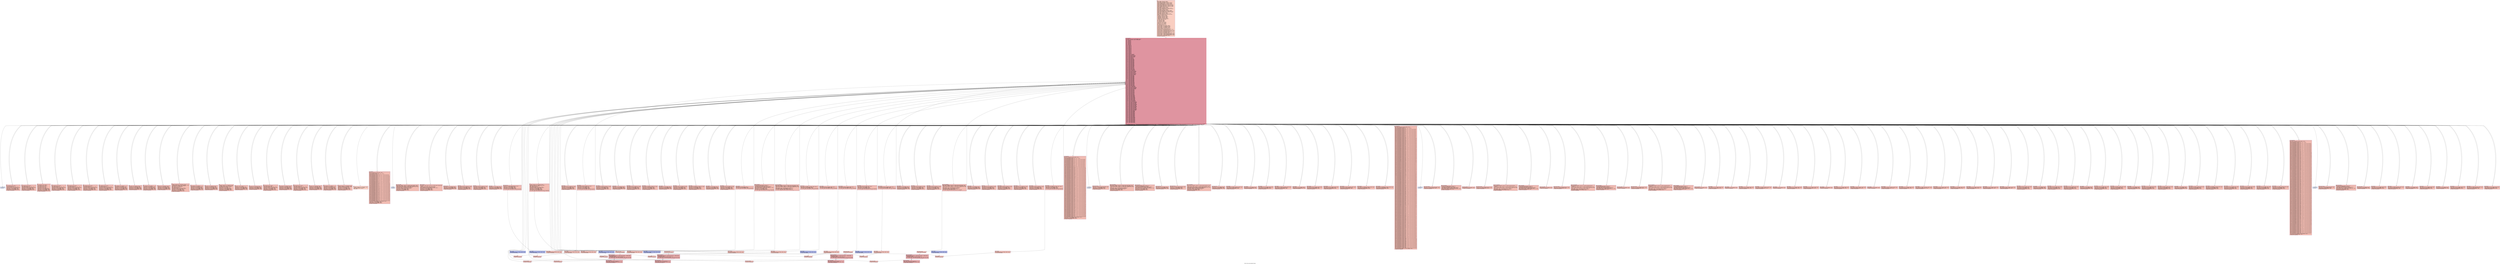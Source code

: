digraph "CFG for 'short_circuit_evaluation' function" {
	label="CFG for 'short_circuit_evaluation' function";

	Node0x5a3179956670 [shape=record,color="#3d50c3ff", style=filled, fillcolor="#f2907270" fontname="Courier",label="{3:\l|  %dummy.var452 = alloca i32, align 4\l  %cff.state336 = alloca i32, align 4\l  %fake.counter.phialloca330 = alloca i32, align 4\l  %fake.counter291.phialloca = alloca i32, align 4\l  %fake.counter298.phialloca = alloca i32, align 4\l  %fake.counter305.phialloca = alloca i32, align 4\l  %fake.counter.reload331.alloca = alloca i32, align 4\l  %fake.counter291.reload.alloca = alloca i32, align 4\l  %fake.counter298.reload.alloca = alloca i32, align 4\l  %fake.counter305.reload.alloca = alloca i32, align 4\l  %dummy.var280 = alloca i32, align 4\l  %cff.state193 = alloca i32, align 4\l  %fake.counter.phialloca190 = alloca i32, align 4\l  %fake.counter.reload191.alloca = alloca i32, align 4\l  %dummy.var163 = alloca i32, align 4\l  %cff.state104 = alloca i32, align 4\l  %fake.counter.phialloca100 = alloca i32, align 4\l  %fake.counter78.phialloca = alloca i32, align 4\l  %fake.counter.reload101.alloca = alloca i32, align 4\l  %fake.counter78.reload.alloca = alloca i32, align 4\l  %dummy.var67 = alloca i32, align 4\l  %cff.state38 = alloca i32, align 4\l  %fake.counter.phialloca = alloca i32, align 4\l  %fake.counter.reload.alloca = alloca i32, align 4\l  %dummy.var = alloca i32, align 4\l  %cff.state = alloca i32, align 4\l  %.phialloca = alloca i32, align 4\l  %.phialloca1 = alloca i32, align 4\l  %.phialloca3 = alloca i32, align 4\l  %.phialloca5 = alloca i32, align 4\l  %.phialloca7 = alloca i32, align 4\l  %.reload.alloca = alloca i32, align 4\l  %.alloca = alloca i32, align 4\l  %4 = alloca i32, align 4\l  %5 = alloca i32, align 4\l  %6 = alloca i32, align 4\l  %7 = alloca i32, align 4\l  store i32 %0, ptr %4, align 4\l  store i32 %1, ptr %5, align 4\l  store i32 %2, ptr %6, align 4\l  store i32 0, ptr %7, align 4\l  %8 = load i32, ptr %4, align 4\l  %9 = icmp sgt i32 %8, 0\l  store i32 undef, ptr %.phialloca, align 4\l  store i32 undef, ptr %.phialloca1, align 4\l  store i32 undef, ptr %.phialloca3, align 4\l  store i32 undef, ptr %.phialloca5, align 4\l  store i32 undef, ptr %.phialloca7, align 4\l  %cff.init = select i1 %9, i32 1, i32 4\l  store i32 %cff.init, ptr %cff.state, align 4\l  store i32 undef, ptr %fake.counter.phialloca, align 4\l  store i32 26, ptr %cff.state38, align 4\l  store i32 undef, ptr %fake.counter.phialloca100, align 4\l  store i32 undef, ptr %fake.counter78.phialloca, align 4\l  store i32 54, ptr %cff.state104, align 4\l  store i32 undef, ptr %fake.counter.phialloca190, align 4\l  store i32 83, ptr %cff.state193, align 4\l  store i32 undef, ptr %fake.counter.phialloca330, align 4\l  store i32 undef, ptr %fake.counter291.phialloca, align 4\l  store i32 undef, ptr %fake.counter298.phialloca, align 4\l  store i32 undef, ptr %fake.counter305.phialloca, align 4\l  store i32 109, ptr %cff.state336, align 4\l  br label %cff.dispatch337\l}"];
	Node0x5a3179956670 -> Node0x5a3179a0f770;
	Node0x5a3179956e80 [shape=record,color="#3d50c3ff", style=filled, fillcolor="#e1675170" fontname="Courier",label="{10:\l|  %11 = load i32, ptr %5, align 4\l  %12 = icmp sgt i32 %11, 0\l  %cff.next = select i1 %12, i32 2, i32 4\l  store i32 %cff.next, ptr %cff.state, align 4\l  store i32 26, ptr %cff.state38, align 4\l  store i32 54, ptr %cff.state104, align 4\l  store i32 83, ptr %cff.state193, align 4\l  store i32 109, ptr %cff.state336, align 4\l  br label %cff.dispatch337\l}"];
	Node0x5a3179956e80 -> Node0x5a3179a0f770;
	Node0x5a3179957140 [shape=record,color="#3d50c3ff", style=filled, fillcolor="#e1675170" fontname="Courier",label="{13:\l|  %14 = load i32, ptr %6, align 4\l  %15 = icmp sgt i32 %14, 0\l  %cff.next10 = select i1 %15, i32 3, i32 4\l  store i32 %cff.next10, ptr %cff.state, align 4\l  store i32 26, ptr %cff.state38, align 4\l  store i32 54, ptr %cff.state104, align 4\l  store i32 83, ptr %cff.state193, align 4\l  store i32 109, ptr %cff.state336, align 4\l  br label %cff.dispatch337\l}"];
	Node0x5a3179957140 -> Node0x5a3179a0f770;
	Node0x5a3179957360 [shape=record,color="#3d50c3ff", style=filled, fillcolor="#e1675170" fontname="Courier",label="{16:\l|  %17 = load i32, ptr %4, align 4\l  %18 = load i32, ptr %5, align 4\l  %19 = add nsw i32 %17, %18\l  %20 = load i32, ptr %6, align 4\l  %21 = add nsw i32 %19, %20\l  store i32 %21, ptr %7, align 4\l  store i32 19, ptr %cff.state, align 4\l  store i32 26, ptr %cff.state38, align 4\l  store i32 54, ptr %cff.state104, align 4\l  store i32 83, ptr %cff.state193, align 4\l  store i32 109, ptr %cff.state336, align 4\l  br label %cff.dispatch337\l}"];
	Node0x5a3179957360 -> Node0x5a3179a0f770;
	Node0x5a3179956ee0 [shape=record,color="#3d50c3ff", style=filled, fillcolor="#e1675170" fontname="Courier",label="{22:\l|  %23 = load i32, ptr %4, align 4\l  %24 = icmp sgt i32 %23, 0\l  %cff.next11 = select i1 %24, i32 7, i32 5\l  store i32 %cff.next11, ptr %cff.state, align 4\l  store i32 26, ptr %cff.state38, align 4\l  store i32 54, ptr %cff.state104, align 4\l  store i32 83, ptr %cff.state193, align 4\l  store i32 109, ptr %cff.state336, align 4\l  br label %cff.dispatch337\l}"];
	Node0x5a3179956ee0 -> Node0x5a3179a0f770;
	Node0x5a31799579f0 [shape=record,color="#3d50c3ff", style=filled, fillcolor="#e1675170" fontname="Courier",label="{25:\l|  %26 = load i32, ptr %5, align 4\l  %27 = icmp sgt i32 %26, 0\l  %cff.next12 = select i1 %27, i32 7, i32 6\l  store i32 %cff.next12, ptr %cff.state, align 4\l  store i32 26, ptr %cff.state38, align 4\l  store i32 54, ptr %cff.state104, align 4\l  store i32 83, ptr %cff.state193, align 4\l  store i32 109, ptr %cff.state336, align 4\l  br label %cff.dispatch337\l}"];
	Node0x5a31799579f0 -> Node0x5a3179a0f770;
	Node0x5a3179957c50 [shape=record,color="#3d50c3ff", style=filled, fillcolor="#e1675170" fontname="Courier",label="{28:\l|  %29 = load i32, ptr %6, align 4\l  %30 = icmp sgt i32 %29, 0\l  %cff.next13 = select i1 %30, i32 7, i32 17\l  store i32 %cff.next13, ptr %cff.state, align 4\l  store i32 26, ptr %cff.state38, align 4\l  store i32 54, ptr %cff.state104, align 4\l  store i32 83, ptr %cff.state193, align 4\l  store i32 109, ptr %cff.state336, align 4\l  br label %cff.dispatch337\l}"];
	Node0x5a3179957c50 -> Node0x5a3179a0f770;
	Node0x5a3179957990 [shape=record,color="#3d50c3ff", style=filled, fillcolor="#e1675170" fontname="Courier",label="{31:\l|  %32 = load i32, ptr %4, align 4\l  %33 = icmp sgt i32 %32, 0\l  %cff.next14 = select i1 %33, i32 8, i32 9\l  store i32 %cff.next14, ptr %cff.state, align 4\l  store i32 26, ptr %cff.state38, align 4\l  store i32 54, ptr %cff.state104, align 4\l  store i32 83, ptr %cff.state193, align 4\l  store i32 109, ptr %cff.state336, align 4\l  br label %cff.dispatch337\l}"];
	Node0x5a3179957990 -> Node0x5a3179a0f770;
	Node0x5a3179958090 [shape=record,color="#3d50c3ff", style=filled, fillcolor="#e1675170" fontname="Courier",label="{34:\l|  %35 = load i32, ptr %4, align 4\l  store i32 %35, ptr %.phialloca, align 4\l  store i32 10, ptr %cff.state, align 4\l  store i32 26, ptr %cff.state38, align 4\l  store i32 54, ptr %cff.state104, align 4\l  store i32 83, ptr %cff.state193, align 4\l  store i32 109, ptr %cff.state336, align 4\l  br label %cff.dispatch337\l}"];
	Node0x5a3179958090 -> Node0x5a3179a0f770;
	Node0x5a31799580f0 [shape=record,color="#3d50c3ff", style=filled, fillcolor="#e1675170" fontname="Courier",label="{36:\l|  store i32 0, ptr %.phialloca, align 4\l  store i32 10, ptr %cff.state, align 4\l  store i32 26, ptr %cff.state38, align 4\l  store i32 54, ptr %cff.state104, align 4\l  store i32 83, ptr %cff.state193, align 4\l  store i32 109, ptr %cff.state336, align 4\l  br label %cff.dispatch337\l}"];
	Node0x5a31799580f0 -> Node0x5a3179a0f770;
	Node0x5a31799582c0 [shape=record,color="#3d50c3ff", style=filled, fillcolor="#e1675170" fontname="Courier",label="{37:\l|  %.reload = load i32, ptr %.phialloca, align 4\l  store i32 %.reload, ptr %.reload.alloca, align 4\l  %38 = load i32, ptr %5, align 4\l  %39 = icmp sgt i32 %38, 0\l  %cff.next15 = select i1 %39, i32 11, i32 12\l  store i32 %cff.next15, ptr %cff.state, align 4\l  store i32 26, ptr %cff.state38, align 4\l  store i32 54, ptr %cff.state104, align 4\l  store i32 83, ptr %cff.state193, align 4\l  store i32 109, ptr %cff.state336, align 4\l  br i1 false, label %fake.loop.entry459, label %cff.dispatch337\l|{<s0>T|<s1>F}}"];
	Node0x5a31799582c0:s0 -> Node0x5a3179a6baa0;
	Node0x5a31799582c0:s1 -> Node0x5a3179a0f770;
	Node0x5a31799585d0 [shape=record,color="#3d50c3ff", style=filled, fillcolor="#e1675170" fontname="Courier",label="{40:\l|  %41 = load i32, ptr %5, align 4\l  store i32 %41, ptr %.phialloca1, align 4\l  store i32 13, ptr %cff.state, align 4\l  store i32 26, ptr %cff.state38, align 4\l  store i32 54, ptr %cff.state104, align 4\l  store i32 83, ptr %cff.state193, align 4\l  store i32 109, ptr %cff.state336, align 4\l  br label %cff.dispatch337\l}"];
	Node0x5a31799585d0 -> Node0x5a3179a0f770;
	Node0x5a3179958630 [shape=record,color="#3d50c3ff", style=filled, fillcolor="#e1675170" fontname="Courier",label="{42:\l|  store i32 0, ptr %.phialloca1, align 4\l  store i32 13, ptr %cff.state, align 4\l  store i32 26, ptr %cff.state38, align 4\l  store i32 54, ptr %cff.state104, align 4\l  store i32 83, ptr %cff.state193, align 4\l  store i32 109, ptr %cff.state336, align 4\l  br label %cff.dispatch337\l}"];
	Node0x5a3179958630 -> Node0x5a3179a0f770;
	Node0x5a31799587c0 [shape=record,color="#3d50c3ff", style=filled, fillcolor="#e1675170" fontname="Courier",label="{43:\l|  %.reload2 = load i32, ptr %.phialloca1, align 4\l  %.reload.reload = load i32, ptr %.reload.alloca, align 4\l  %44 = add nsw i32 %.reload.reload, %.reload2\l  store i32 %44, ptr %.alloca, align 4\l  %45 = load i32, ptr %6, align 4\l  %46 = icmp sgt i32 %45, 0\l  %cff.next16 = select i1 %46, i32 14, i32 15\l  store i32 %cff.next16, ptr %cff.state, align 4\l  store i32 26, ptr %cff.state38, align 4\l  store i32 54, ptr %cff.state104, align 4\l  store i32 83, ptr %cff.state193, align 4\l  store i32 109, ptr %cff.state336, align 4\l  br label %cff.dispatch337\l}"];
	Node0x5a31799587c0 -> Node0x5a3179a0f770;
	Node0x5a3179959370 [shape=record,color="#3d50c3ff", style=filled, fillcolor="#e1675170" fontname="Courier",label="{47:\l|  %48 = load i32, ptr %6, align 4\l  store i32 %48, ptr %.phialloca3, align 4\l  store i32 16, ptr %cff.state, align 4\l  store i32 26, ptr %cff.state38, align 4\l  store i32 54, ptr %cff.state104, align 4\l  store i32 83, ptr %cff.state193, align 4\l  store i32 109, ptr %cff.state336, align 4\l  br label %cff.dispatch337\l}"];
	Node0x5a3179959370 -> Node0x5a3179a0f770;
	Node0x5a31799593d0 [shape=record,color="#3d50c3ff", style=filled, fillcolor="#e1675170" fontname="Courier",label="{49:\l|  store i32 0, ptr %.phialloca3, align 4\l  store i32 16, ptr %cff.state, align 4\l  store i32 26, ptr %cff.state38, align 4\l  store i32 54, ptr %cff.state104, align 4\l  store i32 83, ptr %cff.state193, align 4\l  store i32 109, ptr %cff.state336, align 4\l  br label %cff.dispatch337\l}"];
	Node0x5a31799593d0 -> Node0x5a3179a0f770;
	Node0x5a3179959560 [shape=record,color="#3d50c3ff", style=filled, fillcolor="#e1675170" fontname="Courier",label="{50:\l|  %.reload4 = load i32, ptr %.phialloca3, align 4\l  %.reload9 = load i32, ptr %.alloca, align 4\l  %51 = add nsw i32 %.reload9, %.reload4\l  store i32 %51, ptr %7, align 4\l  store i32 18, ptr %cff.state, align 4\l  store i32 26, ptr %cff.state38, align 4\l  store i32 54, ptr %cff.state104, align 4\l  store i32 83, ptr %cff.state193, align 4\l  store i32 109, ptr %cff.state336, align 4\l  br label %cff.dispatch337\l}"];
	Node0x5a3179959560 -> Node0x5a3179a0f770;
	Node0x5a3179957e70 [shape=record,color="#3d50c3ff", style=filled, fillcolor="#e1675170" fontname="Courier",label="{52:\l|  store i32 -1, ptr %7, align 4\l  store i32 18, ptr %cff.state, align 4\l  store i32 26, ptr %cff.state38, align 4\l  store i32 54, ptr %cff.state104, align 4\l  store i32 83, ptr %cff.state193, align 4\l  store i32 109, ptr %cff.state336, align 4\l  br label %cff.dispatch337\l}"];
	Node0x5a3179957e70 -> Node0x5a3179a0f770;
	Node0x5a3179959890 [shape=record,color="#3d50c3ff", style=filled, fillcolor="#e1675170" fontname="Courier",label="{53:\l|  store i32 19, ptr %cff.state, align 4\l  store i32 26, ptr %cff.state38, align 4\l  store i32 54, ptr %cff.state104, align 4\l  store i32 83, ptr %cff.state193, align 4\l  store i32 109, ptr %cff.state336, align 4\l  br label %cff.dispatch337\l}"];
	Node0x5a3179959890 -> Node0x5a3179a0f770;
	Node0x5a31799577b0 [shape=record,color="#3d50c3ff", style=filled, fillcolor="#e1675170" fontname="Courier",label="{54:\l|  %55 = load i32, ptr %7, align 4\l  %56 = icmp sgt i32 %55, 100\l  %cff.next17 = select i1 %56, i32 20, i32 21\l  store i32 %cff.next17, ptr %cff.state, align 4\l  store i32 26, ptr %cff.state38, align 4\l  store i32 54, ptr %cff.state104, align 4\l  store i32 83, ptr %cff.state193, align 4\l  store i32 109, ptr %cff.state336, align 4\l  br label %cff.dispatch337\l}"];
	Node0x5a31799577b0 -> Node0x5a3179a0f770;
	Node0x5a3179959bf0 [shape=record,color="#3d50c3ff", style=filled, fillcolor="#e1675170" fontname="Courier",label="{57:\l|  store i32 100, ptr %.phialloca7, align 4\l  store i32 25, ptr %cff.state, align 4\l  store i32 26, ptr %cff.state38, align 4\l  store i32 54, ptr %cff.state104, align 4\l  store i32 83, ptr %cff.state193, align 4\l  store i32 109, ptr %cff.state336, align 4\l  br label %cff.dispatch337\l}"];
	Node0x5a3179959bf0 -> Node0x5a3179a0f770;
	Node0x5a3179959c50 [shape=record,color="#3d50c3ff", style=filled, fillcolor="#e1675170" fontname="Courier",label="{58:\l|  %59 = load i32, ptr %7, align 4\l  %60 = icmp slt i32 %59, 0\l  %cff.next18 = select i1 %60, i32 22, i32 23\l  store i32 %cff.next18, ptr %cff.state, align 4\l  store i32 26, ptr %cff.state38, align 4\l  store i32 54, ptr %cff.state104, align 4\l  store i32 83, ptr %cff.state193, align 4\l  store i32 109, ptr %cff.state336, align 4\l  br label %cff.dispatch337\l}"];
	Node0x5a3179959c50 -> Node0x5a3179a0f770;
	Node0x5a3179959f40 [shape=record,color="#3d50c3ff", style=filled, fillcolor="#e1675170" fontname="Courier",label="{61:\l|  store i32 0, ptr %.phialloca5, align 4\l  store i32 24, ptr %cff.state, align 4\l  store i32 26, ptr %cff.state38, align 4\l  store i32 54, ptr %cff.state104, align 4\l  store i32 83, ptr %cff.state193, align 4\l  store i32 109, ptr %cff.state336, align 4\l  br label %cff.dispatch337\l}"];
	Node0x5a3179959f40 -> Node0x5a3179a0f770;
	Node0x5a3179959fa0 [shape=record,color="#3d50c3ff", style=filled, fillcolor="#e1675170" fontname="Courier",label="{62:\l|  %63 = load i32, ptr %7, align 4\l  store i32 %63, ptr %.phialloca5, align 4\l  store i32 24, ptr %cff.state, align 4\l  store i32 26, ptr %cff.state38, align 4\l  store i32 54, ptr %cff.state104, align 4\l  store i32 83, ptr %cff.state193, align 4\l  store i32 109, ptr %cff.state336, align 4\l  br label %cff.dispatch337\l}"];
	Node0x5a3179959fa0 -> Node0x5a3179a0f770;
	Node0x5a317995a0b0 [shape=record,color="#3d50c3ff", style=filled, fillcolor="#e1675170" fontname="Courier",label="{64:\l|  %.reload6 = load i32, ptr %.phialloca5, align 4\l  store i32 %.reload6, ptr %.phialloca7, align 4\l  store i32 25, ptr %cff.state, align 4\l  store i32 26, ptr %cff.state38, align 4\l  store i32 54, ptr %cff.state104, align 4\l  store i32 83, ptr %cff.state193, align 4\l  store i32 109, ptr %cff.state336, align 4\l  br label %cff.dispatch337\l}"];
	Node0x5a317995a0b0 -> Node0x5a3179a0f770;
	Node0x5a3179959d60 [shape=record,color="#3d50c3ff", style=filled, fillcolor="#f2907270" fontname="Courier",label="{65:\l|  %.reload8 = load i32, ptr %.phialloca7, align 4\l  store i32 %.reload8, ptr %7, align 4\l  %66 = load i32, ptr %7, align 4\l  ret i32 %66\l}"];
	Node0x5a317995a2d0 [shape=record,color="#3d50c3ff", style=filled, fillcolor="#e1675170" fontname="Courier",label="{cff.dispatch:\l|  %cff.cur = load i32, ptr %cff.state, align 4\l  %67 = icmp eq i32 %cff.cur, 1\l  %cff.case.select = select i1 %67, i32 1, i32 27\l  %68 = icmp eq i32 %cff.cur, 2\l  %cff.case.select42 = select i1 %68, i32 2, i32 %cff.case.select\l  %69 = icmp eq i32 %cff.cur, 3\l  %cff.case.select43 = select i1 %69, i32 3, i32 %cff.case.select42\l  %70 = icmp eq i32 %cff.cur, 4\l  %cff.case.select44 = select i1 %70, i32 4, i32 %cff.case.select43\l  %71 = icmp eq i32 %cff.cur, 5\l  %cff.case.select45 = select i1 %71, i32 5, i32 %cff.case.select44\l  %72 = icmp eq i32 %cff.cur, 6\l  %cff.case.select46 = select i1 %72, i32 6, i32 %cff.case.select45\l  %73 = icmp eq i32 %cff.cur, 7\l  %cff.case.select47 = select i1 %73, i32 7, i32 %cff.case.select46\l  %74 = icmp eq i32 %cff.cur, 8\l  %cff.case.select48 = select i1 %74, i32 8, i32 %cff.case.select47\l  %75 = icmp eq i32 %cff.cur, 9\l  %cff.case.select49 = select i1 %75, i32 9, i32 %cff.case.select48\l  %76 = icmp eq i32 %cff.cur, 10\l  %cff.case.select50 = select i1 %76, i32 10, i32 %cff.case.select49\l  %77 = icmp eq i32 %cff.cur, 11\l  %cff.case.select51 = select i1 %77, i32 11, i32 %cff.case.select50\l  %78 = icmp eq i32 %cff.cur, 12\l  %cff.case.select52 = select i1 %78, i32 12, i32 %cff.case.select51\l  %79 = icmp eq i32 %cff.cur, 13\l  %cff.case.select53 = select i1 %79, i32 13, i32 %cff.case.select52\l  %80 = icmp eq i32 %cff.cur, 14\l  %cff.case.select54 = select i1 %80, i32 14, i32 %cff.case.select53\l  %81 = icmp eq i32 %cff.cur, 15\l  %cff.case.select55 = select i1 %81, i32 15, i32 %cff.case.select54\l  %82 = icmp eq i32 %cff.cur, 16\l  %cff.case.select56 = select i1 %82, i32 16, i32 %cff.case.select55\l  %83 = icmp eq i32 %cff.cur, 17\l  %cff.case.select57 = select i1 %83, i32 17, i32 %cff.case.select56\l  %84 = icmp eq i32 %cff.cur, 18\l  %cff.case.select58 = select i1 %84, i32 18, i32 %cff.case.select57\l  %85 = icmp eq i32 %cff.cur, 19\l  %cff.case.select59 = select i1 %85, i32 19, i32 %cff.case.select58\l  %86 = icmp eq i32 %cff.cur, 20\l  %cff.case.select60 = select i1 %86, i32 20, i32 %cff.case.select59\l  %87 = icmp eq i32 %cff.cur, 21\l  %cff.case.select61 = select i1 %87, i32 21, i32 %cff.case.select60\l  %88 = icmp eq i32 %cff.cur, 22\l  %cff.case.select62 = select i1 %88, i32 22, i32 %cff.case.select61\l  %89 = icmp eq i32 %cff.cur, 23\l  %cff.case.select63 = select i1 %89, i32 23, i32 %cff.case.select62\l  %90 = icmp eq i32 %cff.cur, 24\l  %cff.case.select64 = select i1 %90, i32 24, i32 %cff.case.select63\l  %91 = icmp eq i32 %cff.cur, 25\l  %cff.case.select65 = select i1 %91, i32 25, i32 %cff.case.select64\l  store i32 %cff.case.select65, ptr %cff.state38, align 4\l  store i32 54, ptr %cff.state104, align 4\l  store i32 83, ptr %cff.state193, align 4\l  store i32 109, ptr %cff.state336, align 4\l  br label %cff.dispatch337\l}"];
	Node0x5a317995a2d0 -> Node0x5a3179a0f770;
	Node0x5a31799596a0 [shape=record,color="#3d50c3ff", style=filled, fillcolor="#c7d7f070" fontname="Courier",label="{cff.default:\l|  unreachable\l}"];
	Node0x5a31799723f0 [shape=record,color="#3d50c3ff", style=filled, fillcolor="#e1675170" fontname="Courier",label="{fake.loop.entry:\l|  store i32 0, ptr %fake.counter.phialloca, align 4\l  store i32 29, ptr %cff.state38, align 4\l  store i32 54, ptr %cff.state104, align 4\l  store i32 83, ptr %cff.state193, align 4\l  store i32 109, ptr %cff.state336, align 4\l  br i1 false, label %fake.block502, label %cff.dispatch337\l|{<s0>T|<s1>F}}"];
	Node0x5a31799723f0:s0 -> Node0x5a3179a6f4c0;
	Node0x5a31799723f0:s1 -> Node0x5a3179a0f770;
	Node0x5a3179972450 [shape=record,color="#3d50c3ff", style=filled, fillcolor="#e1675170" fontname="Courier",label="{fake.loop.header:\l|  %fake.counter.reload37 = load i32, ptr %fake.counter.phialloca, align 4\l  %fake.counter.reload = load i32, ptr %fake.counter.phialloca, align 4\l  store i32 %fake.counter.reload, ptr %fake.counter.reload.alloca, align 4\l  %fake.cond = icmp slt i32 %fake.counter.reload37, 10\l  %cff.next66 = select i1 %fake.cond, i32 30, i32 31\l  store i32 %cff.next66, ptr %cff.state38, align 4\l  store i32 54, ptr %cff.state104, align 4\l  store i32 83, ptr %cff.state193, align 4\l  store i32 109, ptr %cff.state336, align 4\l  br label %cff.dispatch337\l}"];
	Node0x5a3179972450 -> Node0x5a3179a0f770;
	Node0x5a31799786f0 [shape=record,color="#3d50c3ff", style=filled, fillcolor="#e1675170" fontname="Courier",label="{fake.loop.body:\l|  %fake.counter.reload.reload = load i32, ptr %fake.counter.reload.alloca,\l... align 4\l  %fake.inc = add i32 %fake.counter.reload.reload, 1\l  store volatile i32 22700, ptr %dummy.var, align 4\l  store i32 %fake.inc, ptr %fake.counter.phialloca, align 4\l  store i32 29, ptr %cff.state38, align 4\l  store i32 54, ptr %cff.state104, align 4\l  store i32 83, ptr %cff.state193, align 4\l  store i32 109, ptr %cff.state336, align 4\l  br label %cff.dispatch337\l}"];
	Node0x5a31799786f0 -> Node0x5a3179a0f770;
	Node0x5a3179978780 [shape=record,color="#3d50c3ff", style=filled, fillcolor="#e1675170" fontname="Courier",label="{fake.loop.exit:\l|  store i32 26, ptr %cff.state38, align 4\l  store i32 54, ptr %cff.state104, align 4\l  store i32 83, ptr %cff.state193, align 4\l  store i32 109, ptr %cff.state336, align 4\l  br label %cff.dispatch337\l}"];
	Node0x5a3179978780 -> Node0x5a3179a0f770;
	Node0x5a3179978df0 [shape=record,color="#3d50c3ff", style=filled, fillcolor="#e1675170" fontname="Courier",label="{fake.then:\l|  store volatile i32 48, ptr %dummy.var, align 4\l  store i32 34, ptr %cff.state38, align 4\l  store i32 54, ptr %cff.state104, align 4\l  store i32 83, ptr %cff.state193, align 4\l  store i32 109, ptr %cff.state336, align 4\l  br label %cff.dispatch337\l}"];
	Node0x5a3179978df0 -> Node0x5a3179a0f770;
	Node0x5a3179978e80 [shape=record,color="#3d50c3ff", style=filled, fillcolor="#e1675170" fontname="Courier",label="{fake.else:\l|  store volatile i32 576, ptr %dummy.var, align 4\l  store i32 34, ptr %cff.state38, align 4\l  store i32 54, ptr %cff.state104, align 4\l  store i32 83, ptr %cff.state193, align 4\l  store i32 109, ptr %cff.state336, align 4\l  br label %cff.dispatch337\l}"];
	Node0x5a3179978e80 -> Node0x5a3179a0f770;
	Node0x5a3179978f10 [shape=record,color="#3d50c3ff", style=filled, fillcolor="#e1675170" fontname="Courier",label="{fake.merge:\l|  store i32 26, ptr %cff.state38, align 4\l  store i32 54, ptr %cff.state104, align 4\l  store i32 83, ptr %cff.state193, align 4\l  store i32 109, ptr %cff.state336, align 4\l  br label %cff.dispatch337\l}"];
	Node0x5a3179978f10 -> Node0x5a3179a0f770;
	Node0x5a3179979270 [shape=record,color="#3d50c3ff", style=filled, fillcolor="#e1675170" fontname="Courier",label="{fake.then19:\l|  store volatile i32 57, ptr %dummy.var, align 4\l  store i32 37, ptr %cff.state38, align 4\l  store i32 54, ptr %cff.state104, align 4\l  store i32 83, ptr %cff.state193, align 4\l  store i32 109, ptr %cff.state336, align 4\l  br label %cff.dispatch337\l}"];
	Node0x5a3179979270 -> Node0x5a3179a0f770;
	Node0x5a3179979300 [shape=record,color="#3d50c3ff", style=filled, fillcolor="#e1675170" fontname="Courier",label="{fake.else20:\l|  store volatile i32 17280, ptr %dummy.var, align 4\l  store i32 37, ptr %cff.state38, align 4\l  store i32 54, ptr %cff.state104, align 4\l  store i32 83, ptr %cff.state193, align 4\l  store i32 109, ptr %cff.state336, align 4\l  br label %cff.dispatch337\l}"];
	Node0x5a3179979300 -> Node0x5a3179a0f770;
	Node0x5a3179979390 [shape=record,color="#3d50c3ff", style=filled, fillcolor="#e1675170" fontname="Courier",label="{fake.merge21:\l|  store i32 26, ptr %cff.state38, align 4\l  store i32 54, ptr %cff.state104, align 4\l  store i32 83, ptr %cff.state193, align 4\l  store i32 109, ptr %cff.state336, align 4\l  br label %cff.dispatch337\l}"];
	Node0x5a3179979390 -> Node0x5a3179a0f770;
	Node0x5a31799796f0 [shape=record,color="#3d50c3ff", style=filled, fillcolor="#e1675170" fontname="Courier",label="{fake.then22:\l|  store volatile i32 63, ptr %dummy.var, align 4\l  store i32 40, ptr %cff.state38, align 4\l  store i32 54, ptr %cff.state104, align 4\l  store i32 83, ptr %cff.state193, align 4\l  store i32 109, ptr %cff.state336, align 4\l  br label %cff.dispatch337\l}"];
	Node0x5a31799796f0 -> Node0x5a3179a0f770;
	Node0x5a3179979780 [shape=record,color="#3d50c3ff", style=filled, fillcolor="#e1675170" fontname="Courier",label="{fake.else23:\l|  store volatile i32 120960, ptr %dummy.var, align 4\l  store i32 40, ptr %cff.state38, align 4\l  store i32 54, ptr %cff.state104, align 4\l  store i32 83, ptr %cff.state193, align 4\l  store i32 109, ptr %cff.state336, align 4\l  br label %cff.dispatch337\l}"];
	Node0x5a3179979780 -> Node0x5a3179a0f770;
	Node0x5a3179979810 [shape=record,color="#3d50c3ff", style=filled, fillcolor="#e1675170" fontname="Courier",label="{fake.merge24:\l|  store i32 26, ptr %cff.state38, align 4\l  store i32 54, ptr %cff.state104, align 4\l  store i32 83, ptr %cff.state193, align 4\l  store i32 109, ptr %cff.state336, align 4\l  br label %cff.dispatch337\l}"];
	Node0x5a3179979810 -> Node0x5a3179a0f770;
	Node0x5a3179979b70 [shape=record,color="#3d50c3ff", style=filled, fillcolor="#e1675170" fontname="Courier",label="{fake.then25:\l|  store volatile i32 87, ptr %dummy.var, align 4\l  store i32 43, ptr %cff.state38, align 4\l  store i32 54, ptr %cff.state104, align 4\l  store i32 83, ptr %cff.state193, align 4\l  store i32 109, ptr %cff.state336, align 4\l  br label %cff.dispatch337\l}"];
	Node0x5a3179979b70 -> Node0x5a3179a0f770;
	Node0x5a3179979c00 [shape=record,color="#3d50c3ff", style=filled, fillcolor="#e1675170" fontname="Courier",label="{fake.else26:\l|  store volatile i32 87091200, ptr %dummy.var, align 4\l  store i32 43, ptr %cff.state38, align 4\l  store i32 54, ptr %cff.state104, align 4\l  store i32 83, ptr %cff.state193, align 4\l  store i32 109, ptr %cff.state336, align 4\l  br label %cff.dispatch337\l}"];
	Node0x5a3179979c00 -> Node0x5a3179a0f770;
	Node0x5a3179979c90 [shape=record,color="#3d50c3ff", style=filled, fillcolor="#e1675170" fontname="Courier",label="{fake.merge27:\l|  store i32 26, ptr %cff.state38, align 4\l  store i32 54, ptr %cff.state104, align 4\l  store i32 83, ptr %cff.state193, align 4\l  store i32 109, ptr %cff.state336, align 4\l  br label %cff.dispatch337\l}"];
	Node0x5a3179979c90 -> Node0x5a3179a0f770;
	Node0x5a317997a610 [shape=record,color="#3d50c3ff", style=filled, fillcolor="#e1675170" fontname="Courier",label="{fake.then28:\l|  store volatile i32 48, ptr %dummy.var, align 4\l  store i32 46, ptr %cff.state38, align 4\l  store i32 54, ptr %cff.state104, align 4\l  store i32 83, ptr %cff.state193, align 4\l  store i32 109, ptr %cff.state336, align 4\l  br label %cff.dispatch337\l}"];
	Node0x5a317997a610 -> Node0x5a3179a0f770;
	Node0x5a317997a6a0 [shape=record,color="#3d50c3ff", style=filled, fillcolor="#e1675170" fontname="Courier",label="{fake.else29:\l|  store volatile i32 576, ptr %dummy.var, align 4\l  store i32 46, ptr %cff.state38, align 4\l  store i32 54, ptr %cff.state104, align 4\l  store i32 83, ptr %cff.state193, align 4\l  store i32 109, ptr %cff.state336, align 4\l  br i1 false, label %fake.then495, label %cff.dispatch337\l|{<s0>T|<s1>F}}"];
	Node0x5a317997a6a0:s0 -> Node0x5a3179a6e920;
	Node0x5a317997a6a0:s1 -> Node0x5a3179a0f770;
	Node0x5a317997a730 [shape=record,color="#3d50c3ff", style=filled, fillcolor="#e1675170" fontname="Courier",label="{fake.merge30:\l|  store i32 26, ptr %cff.state38, align 4\l  store i32 54, ptr %cff.state104, align 4\l  store i32 83, ptr %cff.state193, align 4\l  store i32 109, ptr %cff.state336, align 4\l  br label %cff.dispatch337\l}"];
	Node0x5a317997a730 -> Node0x5a3179a0f770;
	Node0x5a317997aa90 [shape=record,color="#3d50c3ff", style=filled, fillcolor="#e1675170" fontname="Courier",label="{fake.then31:\l|  store volatile i32 48, ptr %dummy.var, align 4\l  store i32 49, ptr %cff.state38, align 4\l  store i32 54, ptr %cff.state104, align 4\l  store i32 83, ptr %cff.state193, align 4\l  store i32 109, ptr %cff.state336, align 4\l  br label %cff.dispatch337\l}"];
	Node0x5a317997aa90 -> Node0x5a3179a0f770;
	Node0x5a317997ab20 [shape=record,color="#3d50c3ff", style=filled, fillcolor="#e1675170" fontname="Courier",label="{fake.else32:\l|  store volatile i32 576, ptr %dummy.var, align 4\l  store i32 49, ptr %cff.state38, align 4\l  store i32 54, ptr %cff.state104, align 4\l  store i32 83, ptr %cff.state193, align 4\l  store i32 109, ptr %cff.state336, align 4\l  br label %cff.dispatch337\l}"];
	Node0x5a317997ab20 -> Node0x5a3179a0f770;
	Node0x5a317997abb0 [shape=record,color="#3d50c3ff", style=filled, fillcolor="#e1675170" fontname="Courier",label="{fake.merge33:\l|  store i32 26, ptr %cff.state38, align 4\l  store i32 54, ptr %cff.state104, align 4\l  store i32 83, ptr %cff.state193, align 4\l  store i32 109, ptr %cff.state336, align 4\l  br label %cff.dispatch337\l}"];
	Node0x5a317997abb0 -> Node0x5a3179a0f770;
	Node0x5a317997af10 [shape=record,color="#3d50c3ff", style=filled, fillcolor="#e1675170" fontname="Courier",label="{fake.block:\l|  store volatile i32 -46, ptr %dummy.var, align 4\l  store i32 26, ptr %cff.state38, align 4\l  store i32 54, ptr %cff.state104, align 4\l  store i32 83, ptr %cff.state193, align 4\l  store i32 109, ptr %cff.state336, align 4\l  br label %cff.dispatch337\l}"];
	Node0x5a317997af10 -> Node0x5a3179a0f770;
	Node0x5a317997b180 [shape=record,color="#3d50c3ff", style=filled, fillcolor="#e1675170" fontname="Courier",label="{fake.block34:\l|  store volatile i32 9445, ptr %dummy.var, align 4\l  store i32 26, ptr %cff.state38, align 4\l  store i32 54, ptr %cff.state104, align 4\l  store i32 83, ptr %cff.state193, align 4\l  store i32 109, ptr %cff.state336, align 4\l  br label %cff.dispatch337\l}"];
	Node0x5a317997b180 -> Node0x5a3179a0f770;
	Node0x5a317997b5a0 [shape=record,color="#3d50c3ff", style=filled, fillcolor="#e1675170" fontname="Courier",label="{fake.block35:\l|  store volatile i32 -2, ptr %dummy.var, align 4\l  store i32 26, ptr %cff.state38, align 4\l  store i32 54, ptr %cff.state104, align 4\l  store i32 83, ptr %cff.state193, align 4\l  store i32 109, ptr %cff.state336, align 4\l  br label %cff.dispatch337\l}"];
	Node0x5a317997b5a0 -> Node0x5a3179a0f770;
	Node0x5a317996f8a0 [shape=record,color="#3d50c3ff", style=filled, fillcolor="#e1675170" fontname="Courier",label="{fake.block36:\l|  store volatile i32 1260, ptr %dummy.var, align 4\l  store i32 26, ptr %cff.state38, align 4\l  store i32 54, ptr %cff.state104, align 4\l  store i32 83, ptr %cff.state193, align 4\l  store i32 109, ptr %cff.state336, align 4\l  br label %cff.dispatch337\l}"];
	Node0x5a317996f8a0 -> Node0x5a3179a0f770;
	Node0x5a31799788c0 [shape=record,color="#3d50c3ff", style=filled, fillcolor="#e1675170" fontname="Courier",label="{cff.dispatch39:\l|  %cff.cur41 = load i32, ptr %cff.state38, align 4\l  %92 = icmp eq i32 %cff.cur41, 1\l  %cff.case.select108 = select i1 %92, i32 1, i32 55\l  %93 = icmp eq i32 %cff.cur41, 2\l  %cff.case.select109 = select i1 %93, i32 2, i32 %cff.case.select108\l  %94 = icmp eq i32 %cff.cur41, 3\l  %cff.case.select110 = select i1 %94, i32 3, i32 %cff.case.select109\l  %95 = icmp eq i32 %cff.cur41, 4\l  %cff.case.select111 = select i1 %95, i32 4, i32 %cff.case.select110\l  %96 = icmp eq i32 %cff.cur41, 5\l  %cff.case.select112 = select i1 %96, i32 5, i32 %cff.case.select111\l  %97 = icmp eq i32 %cff.cur41, 6\l  %cff.case.select113 = select i1 %97, i32 6, i32 %cff.case.select112\l  %98 = icmp eq i32 %cff.cur41, 7\l  %cff.case.select114 = select i1 %98, i32 7, i32 %cff.case.select113\l  %99 = icmp eq i32 %cff.cur41, 8\l  %cff.case.select115 = select i1 %99, i32 8, i32 %cff.case.select114\l  %100 = icmp eq i32 %cff.cur41, 9\l  %cff.case.select116 = select i1 %100, i32 9, i32 %cff.case.select115\l  %101 = icmp eq i32 %cff.cur41, 10\l  %cff.case.select117 = select i1 %101, i32 10, i32 %cff.case.select116\l  %102 = icmp eq i32 %cff.cur41, 11\l  %cff.case.select118 = select i1 %102, i32 11, i32 %cff.case.select117\l  %103 = icmp eq i32 %cff.cur41, 12\l  %cff.case.select119 = select i1 %103, i32 12, i32 %cff.case.select118\l  %104 = icmp eq i32 %cff.cur41, 13\l  %cff.case.select120 = select i1 %104, i32 13, i32 %cff.case.select119\l  %105 = icmp eq i32 %cff.cur41, 14\l  %cff.case.select121 = select i1 %105, i32 14, i32 %cff.case.select120\l  %106 = icmp eq i32 %cff.cur41, 15\l  %cff.case.select122 = select i1 %106, i32 15, i32 %cff.case.select121\l  %107 = icmp eq i32 %cff.cur41, 16\l  %cff.case.select123 = select i1 %107, i32 16, i32 %cff.case.select122\l  %108 = icmp eq i32 %cff.cur41, 17\l  %cff.case.select124 = select i1 %108, i32 17, i32 %cff.case.select123\l  %109 = icmp eq i32 %cff.cur41, 18\l  %cff.case.select125 = select i1 %109, i32 18, i32 %cff.case.select124\l  %110 = icmp eq i32 %cff.cur41, 19\l  %cff.case.select126 = select i1 %110, i32 19, i32 %cff.case.select125\l  %111 = icmp eq i32 %cff.cur41, 20\l  %cff.case.select127 = select i1 %111, i32 20, i32 %cff.case.select126\l  %112 = icmp eq i32 %cff.cur41, 21\l  %cff.case.select128 = select i1 %112, i32 21, i32 %cff.case.select127\l  %113 = icmp eq i32 %cff.cur41, 22\l  %cff.case.select129 = select i1 %113, i32 22, i32 %cff.case.select128\l  %114 = icmp eq i32 %cff.cur41, 23\l  %cff.case.select130 = select i1 %114, i32 23, i32 %cff.case.select129\l  %115 = icmp eq i32 %cff.cur41, 24\l  %cff.case.select131 = select i1 %115, i32 24, i32 %cff.case.select130\l  %116 = icmp eq i32 %cff.cur41, 25\l  %cff.case.select132 = select i1 %116, i32 25, i32 %cff.case.select131\l  %117 = icmp eq i32 %cff.cur41, 26\l  %cff.case.select133 = select i1 %117, i32 26, i32 %cff.case.select132\l  %118 = icmp eq i32 %cff.cur41, 27\l  %cff.case.select134 = select i1 %118, i32 27, i32 %cff.case.select133\l  %119 = icmp eq i32 %cff.cur41, 28\l  %cff.case.select135 = select i1 %119, i32 28, i32 %cff.case.select134\l  %120 = icmp eq i32 %cff.cur41, 29\l  %cff.case.select136 = select i1 %120, i32 29, i32 %cff.case.select135\l  %121 = icmp eq i32 %cff.cur41, 30\l  %cff.case.select137 = select i1 %121, i32 30, i32 %cff.case.select136\l  %122 = icmp eq i32 %cff.cur41, 31\l  %cff.case.select138 = select i1 %122, i32 31, i32 %cff.case.select137\l  %123 = icmp eq i32 %cff.cur41, 32\l  %cff.case.select139 = select i1 %123, i32 32, i32 %cff.case.select138\l  %124 = icmp eq i32 %cff.cur41, 33\l  %cff.case.select140 = select i1 %124, i32 33, i32 %cff.case.select139\l  %125 = icmp eq i32 %cff.cur41, 34\l  %cff.case.select141 = select i1 %125, i32 34, i32 %cff.case.select140\l  %126 = icmp eq i32 %cff.cur41, 35\l  %cff.case.select142 = select i1 %126, i32 35, i32 %cff.case.select141\l  %127 = icmp eq i32 %cff.cur41, 36\l  %cff.case.select143 = select i1 %127, i32 36, i32 %cff.case.select142\l  %128 = icmp eq i32 %cff.cur41, 37\l  %cff.case.select144 = select i1 %128, i32 37, i32 %cff.case.select143\l  %129 = icmp eq i32 %cff.cur41, 38\l  %cff.case.select145 = select i1 %129, i32 38, i32 %cff.case.select144\l  %130 = icmp eq i32 %cff.cur41, 39\l  %cff.case.select146 = select i1 %130, i32 39, i32 %cff.case.select145\l  %131 = icmp eq i32 %cff.cur41, 40\l  %cff.case.select147 = select i1 %131, i32 40, i32 %cff.case.select146\l  %132 = icmp eq i32 %cff.cur41, 41\l  %cff.case.select148 = select i1 %132, i32 41, i32 %cff.case.select147\l  %133 = icmp eq i32 %cff.cur41, 42\l  %cff.case.select149 = select i1 %133, i32 42, i32 %cff.case.select148\l  %134 = icmp eq i32 %cff.cur41, 43\l  %cff.case.select150 = select i1 %134, i32 43, i32 %cff.case.select149\l  %135 = icmp eq i32 %cff.cur41, 44\l  %cff.case.select151 = select i1 %135, i32 44, i32 %cff.case.select150\l  %136 = icmp eq i32 %cff.cur41, 45\l  %cff.case.select152 = select i1 %136, i32 45, i32 %cff.case.select151\l  %137 = icmp eq i32 %cff.cur41, 46\l  %cff.case.select153 = select i1 %137, i32 46, i32 %cff.case.select152\l  %138 = icmp eq i32 %cff.cur41, 47\l  %cff.case.select154 = select i1 %138, i32 47, i32 %cff.case.select153\l  %139 = icmp eq i32 %cff.cur41, 48\l  %cff.case.select155 = select i1 %139, i32 48, i32 %cff.case.select154\l  %140 = icmp eq i32 %cff.cur41, 49\l  %cff.case.select156 = select i1 %140, i32 49, i32 %cff.case.select155\l  %141 = icmp eq i32 %cff.cur41, 50\l  %cff.case.select157 = select i1 %141, i32 50, i32 %cff.case.select156\l  %142 = icmp eq i32 %cff.cur41, 51\l  %cff.case.select158 = select i1 %142, i32 51, i32 %cff.case.select157\l  %143 = icmp eq i32 %cff.cur41, 52\l  %cff.case.select159 = select i1 %143, i32 52, i32 %cff.case.select158\l  %144 = icmp eq i32 %cff.cur41, 53\l  %cff.case.select160 = select i1 %144, i32 53, i32 %cff.case.select159\l  store i32 %cff.case.select160, ptr %cff.state104, align 4\l  store i32 83, ptr %cff.state193, align 4\l  store i32 109, ptr %cff.state336, align 4\l  br label %cff.dispatch337\l}"];
	Node0x5a31799788c0 -> Node0x5a3179a0f770;
	Node0x5a3179978920 [shape=record,color="#3d50c3ff", style=filled, fillcolor="#cbd8ee70" fontname="Courier",label="{cff.default40:\l|  unreachable\l}"];
	Node0x5a317999b5e0 [shape=record,color="#3d50c3ff", style=filled, fillcolor="#e1675170" fontname="Courier",label="{fake.loop.entry68:\l|  store i32 0, ptr %fake.counter.phialloca100, align 4\l  store i32 57, ptr %cff.state104, align 4\l  store i32 83, ptr %cff.state193, align 4\l  store i32 109, ptr %cff.state336, align 4\l  br label %cff.dispatch337\l}"];
	Node0x5a317999b5e0 -> Node0x5a3179a0f770;
	Node0x5a317999b640 [shape=record,color="#3d50c3ff", style=filled, fillcolor="#e1675170" fontname="Courier",label="{fake.loop.header69:\l|  %fake.counter.reload102 = load i32, ptr %fake.counter.phialloca100, align 4\l  %fake.counter.reload101 = load i32, ptr %fake.counter.phialloca100, align 4\l  store i32 %fake.counter.reload101, ptr %fake.counter.reload101.alloca, align\l... 4\l  %fake.cond72 = icmp slt i32 %fake.counter.reload102, 10\l  %cff.next161 = select i1 %fake.cond72, i32 58, i32 59\l  store i32 %cff.next161, ptr %cff.state104, align 4\l  store i32 83, ptr %cff.state193, align 4\l  store i32 109, ptr %cff.state336, align 4\l  br label %cff.dispatch337\l}"];
	Node0x5a317999b640 -> Node0x5a3179a0f770;
	Node0x5a317999b6d0 [shape=record,color="#3d50c3ff", style=filled, fillcolor="#e1675170" fontname="Courier",label="{fake.loop.body70:\l|  %fake.counter.reload101.reload = load i32, ptr\l... %fake.counter.reload101.alloca, align 4\l  %fake.inc73 = add i32 %fake.counter.reload101.reload, 1\l  store volatile i32 4784, ptr %dummy.var67, align 4\l  store i32 %fake.inc73, ptr %fake.counter.phialloca100, align 4\l  store i32 57, ptr %cff.state104, align 4\l  store i32 83, ptr %cff.state193, align 4\l  store i32 109, ptr %cff.state336, align 4\l  br label %cff.dispatch337\l}"];
	Node0x5a317999b6d0 -> Node0x5a3179a0f770;
	Node0x5a3179979d20 [shape=record,color="#3d50c3ff", style=filled, fillcolor="#e1675170" fontname="Courier",label="{fake.loop.exit71:\l|  store i32 54, ptr %cff.state104, align 4\l  store i32 83, ptr %cff.state193, align 4\l  store i32 109, ptr %cff.state336, align 4\l  br label %cff.dispatch337\l}"];
	Node0x5a3179979d20 -> Node0x5a3179a0f770;
	Node0x5a317997a2e0 [shape=record,color="#3d50c3ff", style=filled, fillcolor="#e1675170" fontname="Courier",label="{fake.loop.entry74:\l|  store i32 0, ptr %fake.counter78.phialloca, align 4\l  store i32 61, ptr %cff.state104, align 4\l  store i32 83, ptr %cff.state193, align 4\l  store i32 109, ptr %cff.state336, align 4\l  br label %cff.dispatch337\l}"];
	Node0x5a317997a2e0 -> Node0x5a3179a0f770;
	Node0x5a317999c490 [shape=record,color="#3d50c3ff", style=filled, fillcolor="#e1675170" fontname="Courier",label="{fake.loop.header75:\l|  %fake.counter78.reload103 = load i32, ptr %fake.counter78.phialloca, align\l... 4\l  %fake.counter78.reload = load i32, ptr %fake.counter78.phialloca, align 4\l  store i32 %fake.counter78.reload, ptr %fake.counter78.reload.alloca, align 4\l  %fake.cond79 = icmp slt i32 %fake.counter78.reload103, 10\l  %cff.next162 = select i1 %fake.cond79, i32 62, i32 63\l  store i32 %cff.next162, ptr %cff.state104, align 4\l  store i32 83, ptr %cff.state193, align 4\l  store i32 109, ptr %cff.state336, align 4\l  br label %cff.dispatch337\l}"];
	Node0x5a317999c490 -> Node0x5a3179a0f770;
	Node0x5a317999c520 [shape=record,color="#3d50c3ff", style=filled, fillcolor="#e1675170" fontname="Courier",label="{fake.loop.body76:\l|  %fake.counter78.reload.reload = load i32, ptr\l... %fake.counter78.reload.alloca, align 4\l  %fake.inc80 = add i32 %fake.counter78.reload.reload, 1\l  store volatile i32 263, ptr %dummy.var67, align 4\l  store i32 %fake.inc80, ptr %fake.counter78.phialloca, align 4\l  store i32 61, ptr %cff.state104, align 4\l  store i32 83, ptr %cff.state193, align 4\l  store i32 109, ptr %cff.state336, align 4\l  br i1 false, label %fake.loop.entry473, label %cff.dispatch337\l|{<s0>T|<s1>F}}"];
	Node0x5a317999c520:s0 -> Node0x5a3179a6cb10;
	Node0x5a317999c520:s1 -> Node0x5a3179a0f770;
	Node0x5a317999c5b0 [shape=record,color="#3d50c3ff", style=filled, fillcolor="#e1675170" fontname="Courier",label="{fake.loop.exit77:\l|  store i32 54, ptr %cff.state104, align 4\l  store i32 83, ptr %cff.state193, align 4\l  store i32 109, ptr %cff.state336, align 4\l  br label %cff.dispatch337\l}"];
	Node0x5a317999c5b0 -> Node0x5a3179a0f770;
	Node0x5a317999cc20 [shape=record,color="#3d50c3ff", style=filled, fillcolor="#e1675170" fontname="Courier",label="{fake.then81:\l|  store volatile i32 48, ptr %dummy.var67, align 4\l  store i32 66, ptr %cff.state104, align 4\l  store i32 83, ptr %cff.state193, align 4\l  store i32 109, ptr %cff.state336, align 4\l  br i1 false, label %fake.loop.entry453, label %cff.dispatch337\l|{<s0>T|<s1>F}}"];
	Node0x5a317999cc20:s0 -> Node0x5a3179a696f0;
	Node0x5a317999cc20:s1 -> Node0x5a3179a0f770;
	Node0x5a317999ccb0 [shape=record,color="#3d50c3ff", style=filled, fillcolor="#e1675170" fontname="Courier",label="{fake.else82:\l|  store volatile i32 576, ptr %dummy.var67, align 4\l  store i32 66, ptr %cff.state104, align 4\l  store i32 83, ptr %cff.state193, align 4\l  store i32 109, ptr %cff.state336, align 4\l  br label %cff.dispatch337\l}"];
	Node0x5a317999ccb0 -> Node0x5a3179a0f770;
	Node0x5a317999cd40 [shape=record,color="#3d50c3ff", style=filled, fillcolor="#e1675170" fontname="Courier",label="{fake.merge83:\l|  store i32 54, ptr %cff.state104, align 4\l  store i32 83, ptr %cff.state193, align 4\l  store i32 109, ptr %cff.state336, align 4\l  br label %cff.dispatch337\l}"];
	Node0x5a317999cd40 -> Node0x5a3179a0f770;
	Node0x5a317999d0a0 [shape=record,color="#3d50c3ff", style=filled, fillcolor="#e1675170" fontname="Courier",label="{fake.then84:\l|  store volatile i32 45, ptr %dummy.var67, align 4\l  store i32 69, ptr %cff.state104, align 4\l  store i32 83, ptr %cff.state193, align 4\l  store i32 109, ptr %cff.state336, align 4\l  br label %cff.dispatch337\l}"];
	Node0x5a317999d0a0 -> Node0x5a3179a0f770;
	Node0x5a317999d130 [shape=record,color="#3d50c3ff", style=filled, fillcolor="#e1675170" fontname="Courier",label="{fake.else85:\l|  store volatile i32 144, ptr %dummy.var67, align 4\l  store i32 69, ptr %cff.state104, align 4\l  store i32 83, ptr %cff.state193, align 4\l  store i32 109, ptr %cff.state336, align 4\l  br label %cff.dispatch337\l}"];
	Node0x5a317999d130 -> Node0x5a3179a0f770;
	Node0x5a317999d1c0 [shape=record,color="#3d50c3ff", style=filled, fillcolor="#e1675170" fontname="Courier",label="{fake.merge86:\l|  store i32 54, ptr %cff.state104, align 4\l  store i32 83, ptr %cff.state193, align 4\l  store i32 109, ptr %cff.state336, align 4\l  br label %cff.dispatch337\l}"];
	Node0x5a317999d1c0 -> Node0x5a3179a0f770;
	Node0x5a317999d520 [shape=record,color="#3d50c3ff", style=filled, fillcolor="#e1675170" fontname="Courier",label="{fake.then87:\l|  store volatile i32 57, ptr %dummy.var67, align 4\l  store i32 72, ptr %cff.state104, align 4\l  store i32 83, ptr %cff.state193, align 4\l  store i32 109, ptr %cff.state336, align 4\l  br label %cff.dispatch337\l}"];
	Node0x5a317999d520 -> Node0x5a3179a0f770;
	Node0x5a317999d5b0 [shape=record,color="#3d50c3ff", style=filled, fillcolor="#e1675170" fontname="Courier",label="{fake.else88:\l|  store volatile i32 17280, ptr %dummy.var67, align 4\l  store i32 72, ptr %cff.state104, align 4\l  store i32 83, ptr %cff.state193, align 4\l  store i32 109, ptr %cff.state336, align 4\l  br label %cff.dispatch337\l}"];
	Node0x5a317999d5b0 -> Node0x5a3179a0f770;
	Node0x5a317999d640 [shape=record,color="#3d50c3ff", style=filled, fillcolor="#e1675170" fontname="Courier",label="{fake.merge89:\l|  store i32 54, ptr %cff.state104, align 4\l  store i32 83, ptr %cff.state193, align 4\l  store i32 109, ptr %cff.state336, align 4\l  br label %cff.dispatch337\l}"];
	Node0x5a317999d640 -> Node0x5a3179a0f770;
	Node0x5a317999d9a0 [shape=record,color="#3d50c3ff", style=filled, fillcolor="#e1675170" fontname="Courier",label="{fake.then90:\l|  store volatile i32 52, ptr %dummy.var67, align 4\l  store i32 75, ptr %cff.state104, align 4\l  store i32 83, ptr %cff.state193, align 4\l  store i32 109, ptr %cff.state336, align 4\l  br label %cff.dispatch337\l}"];
	Node0x5a317999d9a0 -> Node0x5a3179a0f770;
	Node0x5a317999da30 [shape=record,color="#3d50c3ff", style=filled, fillcolor="#e1675170" fontname="Courier",label="{fake.else91:\l|  store volatile i32 2880, ptr %dummy.var67, align 4\l  store i32 75, ptr %cff.state104, align 4\l  store i32 83, ptr %cff.state193, align 4\l  store i32 109, ptr %cff.state336, align 4\l  br label %cff.dispatch337\l}"];
	Node0x5a317999da30 -> Node0x5a3179a0f770;
	Node0x5a317999dac0 [shape=record,color="#3d50c3ff", style=filled, fillcolor="#e1675170" fontname="Courier",label="{fake.merge92:\l|  store i32 54, ptr %cff.state104, align 4\l  store i32 83, ptr %cff.state193, align 4\l  store i32 109, ptr %cff.state336, align 4\l  br label %cff.dispatch337\l}"];
	Node0x5a317999dac0 -> Node0x5a3179a0f770;
	Node0x5a317999de20 [shape=record,color="#3d50c3ff", style=filled, fillcolor="#e1675170" fontname="Courier",label="{fake.block93:\l|  store volatile i32 24507, ptr %dummy.var67, align 4\l  store i32 54, ptr %cff.state104, align 4\l  store i32 83, ptr %cff.state193, align 4\l  store i32 109, ptr %cff.state336, align 4\l  br label %cff.dispatch337\l}"];
	Node0x5a317999de20 -> Node0x5a3179a0f770;
	Node0x5a317999e1e0 [shape=record,color="#3d50c3ff", style=filled, fillcolor="#e1675170" fontname="Courier",label="{fake.block94:\l|  store volatile i32 12159106, ptr %dummy.var67, align 4\l  store i32 54, ptr %cff.state104, align 4\l  store i32 83, ptr %cff.state193, align 4\l  store i32 109, ptr %cff.state336, align 4\l  br i1 false, label %fake.then492, label %cff.dispatch337\l|{<s0>T|<s1>F}}"];
	Node0x5a317999e1e0:s0 -> Node0x5a3179a6e4a0;
	Node0x5a317999e1e0:s1 -> Node0x5a3179a0f770;
	Node0x5a317999e600 [shape=record,color="#3d50c3ff", style=filled, fillcolor="#e1675170" fontname="Courier",label="{fake.block95:\l|  store volatile i32 278275602, ptr %dummy.var67, align 4\l  store i32 54, ptr %cff.state104, align 4\l  store i32 83, ptr %cff.state193, align 4\l  store i32 109, ptr %cff.state336, align 4\l  br label %cff.dispatch337\l}"];
	Node0x5a317999e600 -> Node0x5a3179a0f770;
	Node0x5a317999eab0 [shape=record,color="#3d50c3ff", style=filled, fillcolor="#e1675170" fontname="Courier",label="{fake.block96:\l|  store volatile i32 -8, ptr %dummy.var67, align 4\l  store i32 54, ptr %cff.state104, align 4\l  store i32 83, ptr %cff.state193, align 4\l  store i32 109, ptr %cff.state336, align 4\l  br label %cff.dispatch337\l}"];
	Node0x5a317999eab0 -> Node0x5a3179a0f770;
	Node0x5a317999ecc0 [shape=record,color="#3d50c3ff", style=filled, fillcolor="#e1675170" fontname="Courier",label="{fake.block97:\l|  store volatile i32 421, ptr %dummy.var67, align 4\l  store i32 54, ptr %cff.state104, align 4\l  store i32 83, ptr %cff.state193, align 4\l  store i32 109, ptr %cff.state336, align 4\l  br label %cff.dispatch337\l}"];
	Node0x5a317999ecc0 -> Node0x5a3179a0f770;
	Node0x5a317999ef90 [shape=record,color="#3d50c3ff", style=filled, fillcolor="#e1675170" fontname="Courier",label="{fake.block98:\l|  store volatile i32 5, ptr %dummy.var67, align 4\l  store i32 54, ptr %cff.state104, align 4\l  store i32 83, ptr %cff.state193, align 4\l  store i32 109, ptr %cff.state336, align 4\l  br label %cff.dispatch337\l}"];
	Node0x5a317999ef90 -> Node0x5a3179a0f770;
	Node0x5a317999f170 [shape=record,color="#3d50c3ff", style=filled, fillcolor="#e1675170" fontname="Courier",label="{fake.block99:\l|  store volatile i32 -145235, ptr %dummy.var67, align 4\l  store i32 54, ptr %cff.state104, align 4\l  store i32 83, ptr %cff.state193, align 4\l  store i32 109, ptr %cff.state336, align 4\l  br label %cff.dispatch337\l}"];
	Node0x5a317999f170 -> Node0x5a3179a0f770;
	Node0x5a3179979e60 [shape=record,color="#3d50c3ff", style=filled, fillcolor="#e1675170" fontname="Courier",label="{cff.dispatch105:\l|  %cff.cur107 = load i32, ptr %cff.state104, align 4\l  %145 = icmp eq i32 %cff.cur107, 1\l  %cff.case.select197 = select i1 %145, i32 1, i32 84\l  %146 = icmp eq i32 %cff.cur107, 2\l  %cff.case.select198 = select i1 %146, i32 2, i32 %cff.case.select197\l  %147 = icmp eq i32 %cff.cur107, 3\l  %cff.case.select199 = select i1 %147, i32 3, i32 %cff.case.select198\l  %148 = icmp eq i32 %cff.cur107, 4\l  %cff.case.select200 = select i1 %148, i32 4, i32 %cff.case.select199\l  %149 = icmp eq i32 %cff.cur107, 5\l  %cff.case.select201 = select i1 %149, i32 5, i32 %cff.case.select200\l  %150 = icmp eq i32 %cff.cur107, 6\l  %cff.case.select202 = select i1 %150, i32 6, i32 %cff.case.select201\l  %151 = icmp eq i32 %cff.cur107, 7\l  %cff.case.select203 = select i1 %151, i32 7, i32 %cff.case.select202\l  %152 = icmp eq i32 %cff.cur107, 8\l  %cff.case.select204 = select i1 %152, i32 8, i32 %cff.case.select203\l  %153 = icmp eq i32 %cff.cur107, 9\l  %cff.case.select205 = select i1 %153, i32 9, i32 %cff.case.select204\l  %154 = icmp eq i32 %cff.cur107, 10\l  %cff.case.select206 = select i1 %154, i32 10, i32 %cff.case.select205\l  %155 = icmp eq i32 %cff.cur107, 11\l  %cff.case.select207 = select i1 %155, i32 11, i32 %cff.case.select206\l  %156 = icmp eq i32 %cff.cur107, 12\l  %cff.case.select208 = select i1 %156, i32 12, i32 %cff.case.select207\l  %157 = icmp eq i32 %cff.cur107, 13\l  %cff.case.select209 = select i1 %157, i32 13, i32 %cff.case.select208\l  %158 = icmp eq i32 %cff.cur107, 14\l  %cff.case.select210 = select i1 %158, i32 14, i32 %cff.case.select209\l  %159 = icmp eq i32 %cff.cur107, 15\l  %cff.case.select211 = select i1 %159, i32 15, i32 %cff.case.select210\l  %160 = icmp eq i32 %cff.cur107, 16\l  %cff.case.select212 = select i1 %160, i32 16, i32 %cff.case.select211\l  %161 = icmp eq i32 %cff.cur107, 17\l  %cff.case.select213 = select i1 %161, i32 17, i32 %cff.case.select212\l  %162 = icmp eq i32 %cff.cur107, 18\l  %cff.case.select214 = select i1 %162, i32 18, i32 %cff.case.select213\l  %163 = icmp eq i32 %cff.cur107, 19\l  %cff.case.select215 = select i1 %163, i32 19, i32 %cff.case.select214\l  %164 = icmp eq i32 %cff.cur107, 20\l  %cff.case.select216 = select i1 %164, i32 20, i32 %cff.case.select215\l  %165 = icmp eq i32 %cff.cur107, 21\l  %cff.case.select217 = select i1 %165, i32 21, i32 %cff.case.select216\l  %166 = icmp eq i32 %cff.cur107, 22\l  %cff.case.select218 = select i1 %166, i32 22, i32 %cff.case.select217\l  %167 = icmp eq i32 %cff.cur107, 23\l  %cff.case.select219 = select i1 %167, i32 23, i32 %cff.case.select218\l  %168 = icmp eq i32 %cff.cur107, 24\l  %cff.case.select220 = select i1 %168, i32 24, i32 %cff.case.select219\l  %169 = icmp eq i32 %cff.cur107, 25\l  %cff.case.select221 = select i1 %169, i32 25, i32 %cff.case.select220\l  %170 = icmp eq i32 %cff.cur107, 26\l  %cff.case.select222 = select i1 %170, i32 26, i32 %cff.case.select221\l  %171 = icmp eq i32 %cff.cur107, 27\l  %cff.case.select223 = select i1 %171, i32 27, i32 %cff.case.select222\l  %172 = icmp eq i32 %cff.cur107, 28\l  %cff.case.select224 = select i1 %172, i32 28, i32 %cff.case.select223\l  %173 = icmp eq i32 %cff.cur107, 29\l  %cff.case.select225 = select i1 %173, i32 29, i32 %cff.case.select224\l  %174 = icmp eq i32 %cff.cur107, 30\l  %cff.case.select226 = select i1 %174, i32 30, i32 %cff.case.select225\l  %175 = icmp eq i32 %cff.cur107, 31\l  %cff.case.select227 = select i1 %175, i32 31, i32 %cff.case.select226\l  %176 = icmp eq i32 %cff.cur107, 32\l  %cff.case.select228 = select i1 %176, i32 32, i32 %cff.case.select227\l  %177 = icmp eq i32 %cff.cur107, 33\l  %cff.case.select229 = select i1 %177, i32 33, i32 %cff.case.select228\l  %178 = icmp eq i32 %cff.cur107, 34\l  %cff.case.select230 = select i1 %178, i32 34, i32 %cff.case.select229\l  %179 = icmp eq i32 %cff.cur107, 35\l  %cff.case.select231 = select i1 %179, i32 35, i32 %cff.case.select230\l  %180 = icmp eq i32 %cff.cur107, 36\l  %cff.case.select232 = select i1 %180, i32 36, i32 %cff.case.select231\l  %181 = icmp eq i32 %cff.cur107, 37\l  %cff.case.select233 = select i1 %181, i32 37, i32 %cff.case.select232\l  %182 = icmp eq i32 %cff.cur107, 38\l  %cff.case.select234 = select i1 %182, i32 38, i32 %cff.case.select233\l  %183 = icmp eq i32 %cff.cur107, 39\l  %cff.case.select235 = select i1 %183, i32 39, i32 %cff.case.select234\l  %184 = icmp eq i32 %cff.cur107, 40\l  %cff.case.select236 = select i1 %184, i32 40, i32 %cff.case.select235\l  %185 = icmp eq i32 %cff.cur107, 41\l  %cff.case.select237 = select i1 %185, i32 41, i32 %cff.case.select236\l  %186 = icmp eq i32 %cff.cur107, 42\l  %cff.case.select238 = select i1 %186, i32 42, i32 %cff.case.select237\l  %187 = icmp eq i32 %cff.cur107, 43\l  %cff.case.select239 = select i1 %187, i32 43, i32 %cff.case.select238\l  %188 = icmp eq i32 %cff.cur107, 44\l  %cff.case.select240 = select i1 %188, i32 44, i32 %cff.case.select239\l  %189 = icmp eq i32 %cff.cur107, 45\l  %cff.case.select241 = select i1 %189, i32 45, i32 %cff.case.select240\l  %190 = icmp eq i32 %cff.cur107, 46\l  %cff.case.select242 = select i1 %190, i32 46, i32 %cff.case.select241\l  %191 = icmp eq i32 %cff.cur107, 47\l  %cff.case.select243 = select i1 %191, i32 47, i32 %cff.case.select242\l  %192 = icmp eq i32 %cff.cur107, 48\l  %cff.case.select244 = select i1 %192, i32 48, i32 %cff.case.select243\l  %193 = icmp eq i32 %cff.cur107, 49\l  %cff.case.select245 = select i1 %193, i32 49, i32 %cff.case.select244\l  %194 = icmp eq i32 %cff.cur107, 50\l  %cff.case.select246 = select i1 %194, i32 50, i32 %cff.case.select245\l  %195 = icmp eq i32 %cff.cur107, 51\l  %cff.case.select247 = select i1 %195, i32 51, i32 %cff.case.select246\l  %196 = icmp eq i32 %cff.cur107, 52\l  %cff.case.select248 = select i1 %196, i32 52, i32 %cff.case.select247\l  %197 = icmp eq i32 %cff.cur107, 53\l  %cff.case.select249 = select i1 %197, i32 53, i32 %cff.case.select248\l  %198 = icmp eq i32 %cff.cur107, 54\l  %cff.case.select250 = select i1 %198, i32 54, i32 %cff.case.select249\l  %199 = icmp eq i32 %cff.cur107, 55\l  %cff.case.select251 = select i1 %199, i32 55, i32 %cff.case.select250\l  %200 = icmp eq i32 %cff.cur107, 56\l  %cff.case.select252 = select i1 %200, i32 56, i32 %cff.case.select251\l  %201 = icmp eq i32 %cff.cur107, 57\l  %cff.case.select253 = select i1 %201, i32 57, i32 %cff.case.select252\l  %202 = icmp eq i32 %cff.cur107, 58\l  %cff.case.select254 = select i1 %202, i32 58, i32 %cff.case.select253\l  %203 = icmp eq i32 %cff.cur107, 59\l  %cff.case.select255 = select i1 %203, i32 59, i32 %cff.case.select254\l  %204 = icmp eq i32 %cff.cur107, 60\l  %cff.case.select256 = select i1 %204, i32 60, i32 %cff.case.select255\l  %205 = icmp eq i32 %cff.cur107, 61\l  %cff.case.select257 = select i1 %205, i32 61, i32 %cff.case.select256\l  %206 = icmp eq i32 %cff.cur107, 62\l  %cff.case.select258 = select i1 %206, i32 62, i32 %cff.case.select257\l  %207 = icmp eq i32 %cff.cur107, 63\l  %cff.case.select259 = select i1 %207, i32 63, i32 %cff.case.select258\l  %208 = icmp eq i32 %cff.cur107, 64\l  %cff.case.select260 = select i1 %208, i32 64, i32 %cff.case.select259\l  %209 = icmp eq i32 %cff.cur107, 65\l  %cff.case.select261 = select i1 %209, i32 65, i32 %cff.case.select260\l  %210 = icmp eq i32 %cff.cur107, 66\l  %cff.case.select262 = select i1 %210, i32 66, i32 %cff.case.select261\l  %211 = icmp eq i32 %cff.cur107, 67\l  %cff.case.select263 = select i1 %211, i32 67, i32 %cff.case.select262\l  %212 = icmp eq i32 %cff.cur107, 68\l  %cff.case.select264 = select i1 %212, i32 68, i32 %cff.case.select263\l  %213 = icmp eq i32 %cff.cur107, 69\l  %cff.case.select265 = select i1 %213, i32 69, i32 %cff.case.select264\l  %214 = icmp eq i32 %cff.cur107, 70\l  %cff.case.select266 = select i1 %214, i32 70, i32 %cff.case.select265\l  %215 = icmp eq i32 %cff.cur107, 71\l  %cff.case.select267 = select i1 %215, i32 71, i32 %cff.case.select266\l  %216 = icmp eq i32 %cff.cur107, 72\l  %cff.case.select268 = select i1 %216, i32 72, i32 %cff.case.select267\l  %217 = icmp eq i32 %cff.cur107, 73\l  %cff.case.select269 = select i1 %217, i32 73, i32 %cff.case.select268\l  %218 = icmp eq i32 %cff.cur107, 74\l  %cff.case.select270 = select i1 %218, i32 74, i32 %cff.case.select269\l  %219 = icmp eq i32 %cff.cur107, 75\l  %cff.case.select271 = select i1 %219, i32 75, i32 %cff.case.select270\l  %220 = icmp eq i32 %cff.cur107, 76\l  %cff.case.select272 = select i1 %220, i32 76, i32 %cff.case.select271\l  %221 = icmp eq i32 %cff.cur107, 77\l  %cff.case.select273 = select i1 %221, i32 77, i32 %cff.case.select272\l  %222 = icmp eq i32 %cff.cur107, 78\l  %cff.case.select274 = select i1 %222, i32 78, i32 %cff.case.select273\l  %223 = icmp eq i32 %cff.cur107, 79\l  %cff.case.select275 = select i1 %223, i32 79, i32 %cff.case.select274\l  %224 = icmp eq i32 %cff.cur107, 80\l  %cff.case.select276 = select i1 %224, i32 80, i32 %cff.case.select275\l  %225 = icmp eq i32 %cff.cur107, 81\l  %cff.case.select277 = select i1 %225, i32 81, i32 %cff.case.select276\l  %226 = icmp eq i32 %cff.cur107, 82\l  %cff.case.select278 = select i1 %226, i32 82, i32 %cff.case.select277\l  store i32 %cff.case.select278, ptr %cff.state193, align 4\l  store i32 109, ptr %cff.state336, align 4\l  br label %cff.dispatch337\l}"];
	Node0x5a3179979e60 -> Node0x5a3179a0f770;
	Node0x5a3179979ec0 [shape=record,color="#3d50c3ff", style=filled, fillcolor="#c7d7f070" fontname="Courier",label="{cff.default106:\l|  unreachable\l}"];
	Node0x5a3179998370 [shape=record,color="#3d50c3ff", style=filled, fillcolor="#e1675170" fontname="Courier",label="{fake.loop.entry164:\l|  store i32 0, ptr %fake.counter.phialloca190, align 4\l  store i32 86, ptr %cff.state193, align 4\l  store i32 109, ptr %cff.state336, align 4\l  br label %cff.dispatch337\l}"];
	Node0x5a3179998370 -> Node0x5a3179a0f770;
	Node0x5a31799983d0 [shape=record,color="#3d50c3ff", style=filled, fillcolor="#e1675170" fontname="Courier",label="{fake.loop.header165:\l|  %fake.counter.reload192 = load i32, ptr %fake.counter.phialloca190, align 4\l  %fake.counter.reload191 = load i32, ptr %fake.counter.phialloca190, align 4\l  store i32 %fake.counter.reload191, ptr %fake.counter.reload191.alloca, align\l... 4\l  %fake.cond168 = icmp slt i32 %fake.counter.reload192, 10\l  %cff.next279 = select i1 %fake.cond168, i32 87, i32 88\l  store i32 %cff.next279, ptr %cff.state193, align 4\l  store i32 109, ptr %cff.state336, align 4\l  br i1 false, label %fake.loop.entry466, label %cff.dispatch337\l|{<s0>T|<s1>F}}"];
	Node0x5a31799983d0:s0 -> Node0x5a3179a6c2c0;
	Node0x5a31799983d0:s1 -> Node0x5a3179a0f770;
	Node0x5a3179998460 [shape=record,color="#3d50c3ff", style=filled, fillcolor="#e1675170" fontname="Courier",label="{fake.loop.body166:\l|  %fake.counter.reload191.reload = load i32, ptr\l... %fake.counter.reload191.alloca, align 4\l  %fake.inc169 = add i32 %fake.counter.reload191.reload, 1\l  store volatile i32 57, ptr %dummy.var163, align 4\l  store i32 %fake.inc169, ptr %fake.counter.phialloca190, align 4\l  store i32 86, ptr %cff.state193, align 4\l  store i32 109, ptr %cff.state336, align 4\l  br label %cff.dispatch337\l}"];
	Node0x5a3179998460 -> Node0x5a3179a0f770;
	Node0x5a31799984f0 [shape=record,color="#3d50c3ff", style=filled, fillcolor="#e1675170" fontname="Courier",label="{fake.loop.exit167:\l|  store i32 83, ptr %cff.state193, align 4\l  store i32 109, ptr %cff.state336, align 4\l  br label %cff.dispatch337\l}"];
	Node0x5a31799984f0 -> Node0x5a3179a0f770;
	Node0x5a3179998a40 [shape=record,color="#3d50c3ff", style=filled, fillcolor="#e1675170" fontname="Courier",label="{fake.then170:\l|  store volatile i32 70, ptr %dummy.var163, align 4\l  store i32 91, ptr %cff.state193, align 4\l  store i32 109, ptr %cff.state336, align 4\l  br label %cff.dispatch337\l}"];
	Node0x5a3179998a40 -> Node0x5a3179a0f770;
	Node0x5a3179998ad0 [shape=record,color="#3d50c3ff", style=filled, fillcolor="#e1675170" fontname="Courier",label="{fake.else171:\l|  store volatile i32 967680, ptr %dummy.var163, align 4\l  store i32 91, ptr %cff.state193, align 4\l  store i32 109, ptr %cff.state336, align 4\l  br label %cff.dispatch337\l}"];
	Node0x5a3179998ad0 -> Node0x5a3179a0f770;
	Node0x5a3179998b60 [shape=record,color="#3d50c3ff", style=filled, fillcolor="#e1675170" fontname="Courier",label="{fake.merge172:\l|  store i32 83, ptr %cff.state193, align 4\l  store i32 109, ptr %cff.state336, align 4\l  br label %cff.dispatch337\l}"];
	Node0x5a3179998b60 -> Node0x5a3179a0f770;
	Node0x5a3179998ec0 [shape=record,color="#3d50c3ff", style=filled, fillcolor="#e1675170" fontname="Courier",label="{fake.then173:\l|  store volatile i32 78, ptr %dummy.var163, align 4\l  store i32 94, ptr %cff.state193, align 4\l  store i32 109, ptr %cff.state336, align 4\l  br label %cff.dispatch337\l}"];
	Node0x5a3179998ec0 -> Node0x5a3179a0f770;
	Node0x5a3179998f50 [shape=record,color="#3d50c3ff", style=filled, fillcolor="#e1675170" fontname="Courier",label="{fake.else174:\l|  store volatile i32 8709120, ptr %dummy.var163, align 4\l  store i32 94, ptr %cff.state193, align 4\l  store i32 109, ptr %cff.state336, align 4\l  br i1 false, label %fake.block501, label %cff.dispatch337\l|{<s0>T|<s1>F}}"];
	Node0x5a3179998f50:s0 -> Node0x5a3179a6f220;
	Node0x5a3179998f50:s1 -> Node0x5a3179a0f770;
	Node0x5a3179998fe0 [shape=record,color="#3d50c3ff", style=filled, fillcolor="#e1675170" fontname="Courier",label="{fake.merge175:\l|  store i32 83, ptr %cff.state193, align 4\l  store i32 109, ptr %cff.state336, align 4\l  br label %cff.dispatch337\l}"];
	Node0x5a3179998fe0 -> Node0x5a3179a0f770;
	Node0x5a3179999340 [shape=record,color="#3d50c3ff", style=filled, fillcolor="#e1675170" fontname="Courier",label="{fake.then176:\l|  store volatile i32 63, ptr %dummy.var163, align 4\l  store i32 97, ptr %cff.state193, align 4\l  store i32 109, ptr %cff.state336, align 4\l  br label %cff.dispatch337\l}"];
	Node0x5a3179999340 -> Node0x5a3179a0f770;
	Node0x5a31799993d0 [shape=record,color="#3d50c3ff", style=filled, fillcolor="#e1675170" fontname="Courier",label="{fake.else177:\l|  store volatile i32 120960, ptr %dummy.var163, align 4\l  store i32 97, ptr %cff.state193, align 4\l  store i32 109, ptr %cff.state336, align 4\l  br label %cff.dispatch337\l}"];
	Node0x5a31799993d0 -> Node0x5a3179a0f770;
	Node0x5a3179999460 [shape=record,color="#3d50c3ff", style=filled, fillcolor="#e1675170" fontname="Courier",label="{fake.merge178:\l|  store i32 83, ptr %cff.state193, align 4\l  store i32 109, ptr %cff.state336, align 4\l  br i1 false, label %fake.then489, label %cff.dispatch337\l|{<s0>T|<s1>F}}"];
	Node0x5a3179999460:s0 -> Node0x5a3179a6e020;
	Node0x5a3179999460:s1 -> Node0x5a3179a0f770;
	Node0x5a31799997c0 [shape=record,color="#3d50c3ff", style=filled, fillcolor="#e1675170" fontname="Courier",label="{fake.then179:\l|  store volatile i32 63, ptr %dummy.var163, align 4\l  store i32 100, ptr %cff.state193, align 4\l  store i32 109, ptr %cff.state336, align 4\l  br label %cff.dispatch337\l}"];
	Node0x5a31799997c0 -> Node0x5a3179a0f770;
	Node0x5a3179999850 [shape=record,color="#3d50c3ff", style=filled, fillcolor="#e1675170" fontname="Courier",label="{fake.else180:\l|  store volatile i32 120960, ptr %dummy.var163, align 4\l  store i32 100, ptr %cff.state193, align 4\l  store i32 109, ptr %cff.state336, align 4\l  br label %cff.dispatch337\l}"];
	Node0x5a3179999850 -> Node0x5a3179a0f770;
	Node0x5a31799998e0 [shape=record,color="#3d50c3ff", style=filled, fillcolor="#e1675170" fontname="Courier",label="{fake.merge181:\l|  store i32 83, ptr %cff.state193, align 4\l  store i32 109, ptr %cff.state336, align 4\l  br label %cff.dispatch337\l}"];
	Node0x5a31799998e0 -> Node0x5a3179a0f770;
	Node0x5a3179999c40 [shape=record,color="#3d50c3ff", style=filled, fillcolor="#e1675170" fontname="Courier",label="{fake.then182:\l|  store volatile i32 78, ptr %dummy.var163, align 4\l  store i32 103, ptr %cff.state193, align 4\l  store i32 109, ptr %cff.state336, align 4\l  br label %cff.dispatch337\l}"];
	Node0x5a3179999c40 -> Node0x5a3179a0f770;
	Node0x5a3179999cd0 [shape=record,color="#3d50c3ff", style=filled, fillcolor="#e1675170" fontname="Courier",label="{fake.else183:\l|  store volatile i32 8709120, ptr %dummy.var163, align 4\l  store i32 103, ptr %cff.state193, align 4\l  store i32 109, ptr %cff.state336, align 4\l  br label %cff.dispatch337\l}"];
	Node0x5a3179999cd0 -> Node0x5a3179a0f770;
	Node0x5a3179999d60 [shape=record,color="#3d50c3ff", style=filled, fillcolor="#e1675170" fontname="Courier",label="{fake.merge184:\l|  store i32 83, ptr %cff.state193, align 4\l  store i32 109, ptr %cff.state336, align 4\l  br label %cff.dispatch337\l}"];
	Node0x5a3179999d60 -> Node0x5a3179a0f770;
	Node0x5a317999a0c0 [shape=record,color="#3d50c3ff", style=filled, fillcolor="#e1675170" fontname="Courier",label="{fake.block185:\l|  store volatile i32 202, ptr %dummy.var163, align 4\l  store i32 83, ptr %cff.state193, align 4\l  store i32 109, ptr %cff.state336, align 4\l  br label %cff.dispatch337\l}"];
	Node0x5a317999a0c0 -> Node0x5a3179a0f770;
	Node0x5a317999a3f0 [shape=record,color="#3d50c3ff", style=filled, fillcolor="#e1675170" fontname="Courier",label="{fake.block186:\l|  store volatile i32 35, ptr %dummy.var163, align 4\l  store i32 83, ptr %cff.state193, align 4\l  store i32 109, ptr %cff.state336, align 4\l  br label %cff.dispatch337\l}"];
	Node0x5a317999a3f0 -> Node0x5a3179a0f770;
	Node0x5a317999a5d0 [shape=record,color="#3d50c3ff", style=filled, fillcolor="#e1675170" fontname="Courier",label="{fake.block187:\l|  store volatile i32 37922, ptr %dummy.var163, align 4\l  store i32 83, ptr %cff.state193, align 4\l  store i32 109, ptr %cff.state336, align 4\l  br label %cff.dispatch337\l}"];
	Node0x5a317999a5d0 -> Node0x5a3179a0f770;
	Node0x5a317999a930 [shape=record,color="#3d50c3ff", style=filled, fillcolor="#e1675170" fontname="Courier",label="{fake.block188:\l|  store volatile i32 -31521672, ptr %dummy.var163, align 4\l  store i32 83, ptr %cff.state193, align 4\l  store i32 109, ptr %cff.state336, align 4\l  br label %cff.dispatch337\l}"];
	Node0x5a317999a930 -> Node0x5a3179a0f770;
	Node0x5a317999acf0 [shape=record,color="#3d50c3ff", style=filled, fillcolor="#e1675170" fontname="Courier",label="{fake.block189:\l|  store volatile i32 1654309440, ptr %dummy.var163, align 4\l  store i32 83, ptr %cff.state193, align 4\l  store i32 109, ptr %cff.state336, align 4\l  br label %cff.dispatch337\l}"];
	Node0x5a317999acf0 -> Node0x5a3179a0f770;
	Node0x5a3179998630 [shape=record,color="#3d50c3ff", style=filled, fillcolor="#e1675170" fontname="Courier",label="{cff.dispatch194:\l|  %cff.cur196 = load i32, ptr %cff.state193, align 4\l  %227 = icmp eq i32 %cff.cur196, 1\l  %cff.case.select340 = select i1 %227, i32 1, i32 110\l  %228 = icmp eq i32 %cff.cur196, 2\l  %cff.case.select341 = select i1 %228, i32 2, i32 %cff.case.select340\l  %229 = icmp eq i32 %cff.cur196, 3\l  %cff.case.select342 = select i1 %229, i32 3, i32 %cff.case.select341\l  %230 = icmp eq i32 %cff.cur196, 4\l  %cff.case.select343 = select i1 %230, i32 4, i32 %cff.case.select342\l  %231 = icmp eq i32 %cff.cur196, 5\l  %cff.case.select344 = select i1 %231, i32 5, i32 %cff.case.select343\l  %232 = icmp eq i32 %cff.cur196, 6\l  %cff.case.select345 = select i1 %232, i32 6, i32 %cff.case.select344\l  %233 = icmp eq i32 %cff.cur196, 7\l  %cff.case.select346 = select i1 %233, i32 7, i32 %cff.case.select345\l  %234 = icmp eq i32 %cff.cur196, 8\l  %cff.case.select347 = select i1 %234, i32 8, i32 %cff.case.select346\l  %235 = icmp eq i32 %cff.cur196, 9\l  %cff.case.select348 = select i1 %235, i32 9, i32 %cff.case.select347\l  %236 = icmp eq i32 %cff.cur196, 10\l  %cff.case.select349 = select i1 %236, i32 10, i32 %cff.case.select348\l  %237 = icmp eq i32 %cff.cur196, 11\l  %cff.case.select350 = select i1 %237, i32 11, i32 %cff.case.select349\l  %238 = icmp eq i32 %cff.cur196, 12\l  %cff.case.select351 = select i1 %238, i32 12, i32 %cff.case.select350\l  %239 = icmp eq i32 %cff.cur196, 13\l  %cff.case.select352 = select i1 %239, i32 13, i32 %cff.case.select351\l  %240 = icmp eq i32 %cff.cur196, 14\l  %cff.case.select353 = select i1 %240, i32 14, i32 %cff.case.select352\l  %241 = icmp eq i32 %cff.cur196, 15\l  %cff.case.select354 = select i1 %241, i32 15, i32 %cff.case.select353\l  %242 = icmp eq i32 %cff.cur196, 16\l  %cff.case.select355 = select i1 %242, i32 16, i32 %cff.case.select354\l  %243 = icmp eq i32 %cff.cur196, 17\l  %cff.case.select356 = select i1 %243, i32 17, i32 %cff.case.select355\l  %244 = icmp eq i32 %cff.cur196, 18\l  %cff.case.select357 = select i1 %244, i32 18, i32 %cff.case.select356\l  %245 = icmp eq i32 %cff.cur196, 19\l  %cff.case.select358 = select i1 %245, i32 19, i32 %cff.case.select357\l  %246 = icmp eq i32 %cff.cur196, 20\l  %cff.case.select359 = select i1 %246, i32 20, i32 %cff.case.select358\l  %247 = icmp eq i32 %cff.cur196, 21\l  %cff.case.select360 = select i1 %247, i32 21, i32 %cff.case.select359\l  %248 = icmp eq i32 %cff.cur196, 22\l  %cff.case.select361 = select i1 %248, i32 22, i32 %cff.case.select360\l  %249 = icmp eq i32 %cff.cur196, 23\l  %cff.case.select362 = select i1 %249, i32 23, i32 %cff.case.select361\l  %250 = icmp eq i32 %cff.cur196, 24\l  %cff.case.select363 = select i1 %250, i32 24, i32 %cff.case.select362\l  %251 = icmp eq i32 %cff.cur196, 25\l  %cff.case.select364 = select i1 %251, i32 25, i32 %cff.case.select363\l  %252 = icmp eq i32 %cff.cur196, 26\l  %cff.case.select365 = select i1 %252, i32 26, i32 %cff.case.select364\l  %253 = icmp eq i32 %cff.cur196, 27\l  %cff.case.select366 = select i1 %253, i32 27, i32 %cff.case.select365\l  %254 = icmp eq i32 %cff.cur196, 28\l  %cff.case.select367 = select i1 %254, i32 28, i32 %cff.case.select366\l  %255 = icmp eq i32 %cff.cur196, 29\l  %cff.case.select368 = select i1 %255, i32 29, i32 %cff.case.select367\l  %256 = icmp eq i32 %cff.cur196, 30\l  %cff.case.select369 = select i1 %256, i32 30, i32 %cff.case.select368\l  %257 = icmp eq i32 %cff.cur196, 31\l  %cff.case.select370 = select i1 %257, i32 31, i32 %cff.case.select369\l  %258 = icmp eq i32 %cff.cur196, 32\l  %cff.case.select371 = select i1 %258, i32 32, i32 %cff.case.select370\l  %259 = icmp eq i32 %cff.cur196, 33\l  %cff.case.select372 = select i1 %259, i32 33, i32 %cff.case.select371\l  %260 = icmp eq i32 %cff.cur196, 34\l  %cff.case.select373 = select i1 %260, i32 34, i32 %cff.case.select372\l  %261 = icmp eq i32 %cff.cur196, 35\l  %cff.case.select374 = select i1 %261, i32 35, i32 %cff.case.select373\l  %262 = icmp eq i32 %cff.cur196, 36\l  %cff.case.select375 = select i1 %262, i32 36, i32 %cff.case.select374\l  %263 = icmp eq i32 %cff.cur196, 37\l  %cff.case.select376 = select i1 %263, i32 37, i32 %cff.case.select375\l  %264 = icmp eq i32 %cff.cur196, 38\l  %cff.case.select377 = select i1 %264, i32 38, i32 %cff.case.select376\l  %265 = icmp eq i32 %cff.cur196, 39\l  %cff.case.select378 = select i1 %265, i32 39, i32 %cff.case.select377\l  %266 = icmp eq i32 %cff.cur196, 40\l  %cff.case.select379 = select i1 %266, i32 40, i32 %cff.case.select378\l  %267 = icmp eq i32 %cff.cur196, 41\l  %cff.case.select380 = select i1 %267, i32 41, i32 %cff.case.select379\l  %268 = icmp eq i32 %cff.cur196, 42\l  %cff.case.select381 = select i1 %268, i32 42, i32 %cff.case.select380\l  %269 = icmp eq i32 %cff.cur196, 43\l  %cff.case.select382 = select i1 %269, i32 43, i32 %cff.case.select381\l  %270 = icmp eq i32 %cff.cur196, 44\l  %cff.case.select383 = select i1 %270, i32 44, i32 %cff.case.select382\l  %271 = icmp eq i32 %cff.cur196, 45\l  %cff.case.select384 = select i1 %271, i32 45, i32 %cff.case.select383\l  %272 = icmp eq i32 %cff.cur196, 46\l  %cff.case.select385 = select i1 %272, i32 46, i32 %cff.case.select384\l  %273 = icmp eq i32 %cff.cur196, 47\l  %cff.case.select386 = select i1 %273, i32 47, i32 %cff.case.select385\l  %274 = icmp eq i32 %cff.cur196, 48\l  %cff.case.select387 = select i1 %274, i32 48, i32 %cff.case.select386\l  %275 = icmp eq i32 %cff.cur196, 49\l  %cff.case.select388 = select i1 %275, i32 49, i32 %cff.case.select387\l  %276 = icmp eq i32 %cff.cur196, 50\l  %cff.case.select389 = select i1 %276, i32 50, i32 %cff.case.select388\l  %277 = icmp eq i32 %cff.cur196, 51\l  %cff.case.select390 = select i1 %277, i32 51, i32 %cff.case.select389\l  %278 = icmp eq i32 %cff.cur196, 52\l  %cff.case.select391 = select i1 %278, i32 52, i32 %cff.case.select390\l  %279 = icmp eq i32 %cff.cur196, 53\l  %cff.case.select392 = select i1 %279, i32 53, i32 %cff.case.select391\l  %280 = icmp eq i32 %cff.cur196, 54\l  %cff.case.select393 = select i1 %280, i32 54, i32 %cff.case.select392\l  %281 = icmp eq i32 %cff.cur196, 55\l  %cff.case.select394 = select i1 %281, i32 55, i32 %cff.case.select393\l  %282 = icmp eq i32 %cff.cur196, 56\l  %cff.case.select395 = select i1 %282, i32 56, i32 %cff.case.select394\l  %283 = icmp eq i32 %cff.cur196, 57\l  %cff.case.select396 = select i1 %283, i32 57, i32 %cff.case.select395\l  %284 = icmp eq i32 %cff.cur196, 58\l  %cff.case.select397 = select i1 %284, i32 58, i32 %cff.case.select396\l  %285 = icmp eq i32 %cff.cur196, 59\l  %cff.case.select398 = select i1 %285, i32 59, i32 %cff.case.select397\l  %286 = icmp eq i32 %cff.cur196, 60\l  %cff.case.select399 = select i1 %286, i32 60, i32 %cff.case.select398\l  %287 = icmp eq i32 %cff.cur196, 61\l  %cff.case.select400 = select i1 %287, i32 61, i32 %cff.case.select399\l  %288 = icmp eq i32 %cff.cur196, 62\l  %cff.case.select401 = select i1 %288, i32 62, i32 %cff.case.select400\l  %289 = icmp eq i32 %cff.cur196, 63\l  %cff.case.select402 = select i1 %289, i32 63, i32 %cff.case.select401\l  %290 = icmp eq i32 %cff.cur196, 64\l  %cff.case.select403 = select i1 %290, i32 64, i32 %cff.case.select402\l  %291 = icmp eq i32 %cff.cur196, 65\l  %cff.case.select404 = select i1 %291, i32 65, i32 %cff.case.select403\l  %292 = icmp eq i32 %cff.cur196, 66\l  %cff.case.select405 = select i1 %292, i32 66, i32 %cff.case.select404\l  %293 = icmp eq i32 %cff.cur196, 67\l  %cff.case.select406 = select i1 %293, i32 67, i32 %cff.case.select405\l  %294 = icmp eq i32 %cff.cur196, 68\l  %cff.case.select407 = select i1 %294, i32 68, i32 %cff.case.select406\l  %295 = icmp eq i32 %cff.cur196, 69\l  %cff.case.select408 = select i1 %295, i32 69, i32 %cff.case.select407\l  %296 = icmp eq i32 %cff.cur196, 70\l  %cff.case.select409 = select i1 %296, i32 70, i32 %cff.case.select408\l  %297 = icmp eq i32 %cff.cur196, 71\l  %cff.case.select410 = select i1 %297, i32 71, i32 %cff.case.select409\l  %298 = icmp eq i32 %cff.cur196, 72\l  %cff.case.select411 = select i1 %298, i32 72, i32 %cff.case.select410\l  %299 = icmp eq i32 %cff.cur196, 73\l  %cff.case.select412 = select i1 %299, i32 73, i32 %cff.case.select411\l  %300 = icmp eq i32 %cff.cur196, 74\l  %cff.case.select413 = select i1 %300, i32 74, i32 %cff.case.select412\l  %301 = icmp eq i32 %cff.cur196, 75\l  %cff.case.select414 = select i1 %301, i32 75, i32 %cff.case.select413\l  %302 = icmp eq i32 %cff.cur196, 76\l  %cff.case.select415 = select i1 %302, i32 76, i32 %cff.case.select414\l  %303 = icmp eq i32 %cff.cur196, 77\l  %cff.case.select416 = select i1 %303, i32 77, i32 %cff.case.select415\l  %304 = icmp eq i32 %cff.cur196, 78\l  %cff.case.select417 = select i1 %304, i32 78, i32 %cff.case.select416\l  %305 = icmp eq i32 %cff.cur196, 79\l  %cff.case.select418 = select i1 %305, i32 79, i32 %cff.case.select417\l  %306 = icmp eq i32 %cff.cur196, 80\l  %cff.case.select419 = select i1 %306, i32 80, i32 %cff.case.select418\l  %307 = icmp eq i32 %cff.cur196, 81\l  %cff.case.select420 = select i1 %307, i32 81, i32 %cff.case.select419\l  %308 = icmp eq i32 %cff.cur196, 82\l  %cff.case.select421 = select i1 %308, i32 82, i32 %cff.case.select420\l  %309 = icmp eq i32 %cff.cur196, 83\l  %cff.case.select422 = select i1 %309, i32 83, i32 %cff.case.select421\l  %310 = icmp eq i32 %cff.cur196, 84\l  %cff.case.select423 = select i1 %310, i32 84, i32 %cff.case.select422\l  %311 = icmp eq i32 %cff.cur196, 85\l  %cff.case.select424 = select i1 %311, i32 85, i32 %cff.case.select423\l  %312 = icmp eq i32 %cff.cur196, 86\l  %cff.case.select425 = select i1 %312, i32 86, i32 %cff.case.select424\l  %313 = icmp eq i32 %cff.cur196, 87\l  %cff.case.select426 = select i1 %313, i32 87, i32 %cff.case.select425\l  %314 = icmp eq i32 %cff.cur196, 88\l  %cff.case.select427 = select i1 %314, i32 88, i32 %cff.case.select426\l  %315 = icmp eq i32 %cff.cur196, 89\l  %cff.case.select428 = select i1 %315, i32 89, i32 %cff.case.select427\l  %316 = icmp eq i32 %cff.cur196, 90\l  %cff.case.select429 = select i1 %316, i32 90, i32 %cff.case.select428\l  %317 = icmp eq i32 %cff.cur196, 91\l  %cff.case.select430 = select i1 %317, i32 91, i32 %cff.case.select429\l  %318 = icmp eq i32 %cff.cur196, 92\l  %cff.case.select431 = select i1 %318, i32 92, i32 %cff.case.select430\l  %319 = icmp eq i32 %cff.cur196, 93\l  %cff.case.select432 = select i1 %319, i32 93, i32 %cff.case.select431\l  %320 = icmp eq i32 %cff.cur196, 94\l  %cff.case.select433 = select i1 %320, i32 94, i32 %cff.case.select432\l  %321 = icmp eq i32 %cff.cur196, 95\l  %cff.case.select434 = select i1 %321, i32 95, i32 %cff.case.select433\l  %322 = icmp eq i32 %cff.cur196, 96\l  %cff.case.select435 = select i1 %322, i32 96, i32 %cff.case.select434\l  %323 = icmp eq i32 %cff.cur196, 97\l  %cff.case.select436 = select i1 %323, i32 97, i32 %cff.case.select435\l  %324 = icmp eq i32 %cff.cur196, 98\l  %cff.case.select437 = select i1 %324, i32 98, i32 %cff.case.select436\l  %325 = icmp eq i32 %cff.cur196, 99\l  %cff.case.select438 = select i1 %325, i32 99, i32 %cff.case.select437\l  %326 = icmp eq i32 %cff.cur196, 100\l  %cff.case.select439 = select i1 %326, i32 100, i32 %cff.case.select438\l  %327 = icmp eq i32 %cff.cur196, 101\l  %cff.case.select440 = select i1 %327, i32 101, i32 %cff.case.select439\l  %328 = icmp eq i32 %cff.cur196, 102\l  %cff.case.select441 = select i1 %328, i32 102, i32 %cff.case.select440\l  %329 = icmp eq i32 %cff.cur196, 103\l  %cff.case.select442 = select i1 %329, i32 103, i32 %cff.case.select441\l  %330 = icmp eq i32 %cff.cur196, 104\l  %cff.case.select443 = select i1 %330, i32 104, i32 %cff.case.select442\l  %331 = icmp eq i32 %cff.cur196, 105\l  %cff.case.select444 = select i1 %331, i32 105, i32 %cff.case.select443\l  %332 = icmp eq i32 %cff.cur196, 106\l  %cff.case.select445 = select i1 %332, i32 106, i32 %cff.case.select444\l  %333 = icmp eq i32 %cff.cur196, 107\l  %cff.case.select446 = select i1 %333, i32 107, i32 %cff.case.select445\l  %334 = icmp eq i32 %cff.cur196, 108\l  %cff.case.select447 = select i1 %334, i32 108, i32 %cff.case.select446\l  store i32 %cff.case.select447, ptr %cff.state336, align 4\l  br label %cff.dispatch337\l}"];
	Node0x5a3179998630 -> Node0x5a3179a0f770;
	Node0x5a3179998690 [shape=record,color="#3d50c3ff", style=filled, fillcolor="#c7d7f070" fontname="Courier",label="{cff.default195:\l|  unreachable\l}"];
	Node0x5a3179a0f4b0 [shape=record,color="#3d50c3ff", style=filled, fillcolor="#e1675170" fontname="Courier",label="{fake.loop.entry281:\l|  store i32 0, ptr %fake.counter.phialloca330, align 4\l  store i32 112, ptr %cff.state336, align 4\l  br label %cff.dispatch337\l}"];
	Node0x5a3179a0f4b0 -> Node0x5a3179a0f770;
	Node0x5a3179a0f510 [shape=record,color="#3d50c3ff", style=filled, fillcolor="#e1675170" fontname="Courier",label="{fake.loop.header282:\l|  %fake.counter.reload332 = load i32, ptr %fake.counter.phialloca330, align 4\l  %fake.counter.reload331 = load i32, ptr %fake.counter.phialloca330, align 4\l  store i32 %fake.counter.reload331, ptr %fake.counter.reload331.alloca, align\l... 4\l  %fake.cond285 = icmp slt i32 %fake.counter.reload332, 10\l  %cff.next448 = select i1 %fake.cond285, i32 113, i32 114\l  store i32 %cff.next448, ptr %cff.state336, align 4\l  br i1 false, label %fake.then480, label %cff.dispatch337\l|{<s0>T|<s1>F}}"];
	Node0x5a3179a0f510:s0 -> Node0x5a3179a6d2a0;
	Node0x5a3179a0f510:s1 -> Node0x5a3179a0f770;
	Node0x5a3179a0f5a0 [shape=record,color="#3d50c3ff", style=filled, fillcolor="#e1675170" fontname="Courier",label="{fake.loop.body283:\l|  %fake.counter.reload331.reload = load i32, ptr\l... %fake.counter.reload331.alloca, align 4\l  %fake.inc286 = add i32 %fake.counter.reload331.reload, 1\l  store volatile i32 164424, ptr %dummy.var280, align 4\l  store i32 %fake.inc286, ptr %fake.counter.phialloca330, align 4\l  store i32 112, ptr %cff.state336, align 4\l  br label %cff.dispatch337\l}"];
	Node0x5a3179a0f5a0 -> Node0x5a3179a0f770;
	Node0x5a3179a0f630 [shape=record,color="#3d50c3ff", style=filled, fillcolor="#e1675170" fontname="Courier",label="{fake.loop.exit284:\l|  store i32 109, ptr %cff.state336, align 4\l  br label %cff.dispatch337\l}"];
	Node0x5a3179a0f630 -> Node0x5a3179a0f770;
	Node0x5a3179a0fca0 [shape=record,color="#3d50c3ff", style=filled, fillcolor="#e1675170" fontname="Courier",label="{fake.loop.entry287:\l|  store i32 0, ptr %fake.counter291.phialloca, align 4\l  store i32 116, ptr %cff.state336, align 4\l  br label %cff.dispatch337\l}"];
	Node0x5a3179a0fca0 -> Node0x5a3179a0f770;
	Node0x5a3179a0fd30 [shape=record,color="#3d50c3ff", style=filled, fillcolor="#e1675170" fontname="Courier",label="{fake.loop.header288:\l|  %fake.counter291.reload333 = load i32, ptr %fake.counter291.phialloca,\l... align 4\l  %fake.counter291.reload = load i32, ptr %fake.counter291.phialloca, align 4\l  store i32 %fake.counter291.reload, ptr %fake.counter291.reload.alloca, align\l... 4\l  %fake.cond292 = icmp slt i32 %fake.counter291.reload333, 10\l  %cff.next449 = select i1 %fake.cond292, i32 117, i32 118\l  store i32 %cff.next449, ptr %cff.state336, align 4\l  br label %cff.dispatch337\l}"];
	Node0x5a3179a0fd30 -> Node0x5a3179a0f770;
	Node0x5a3179a0fdc0 [shape=record,color="#3d50c3ff", style=filled, fillcolor="#e1675170" fontname="Courier",label="{fake.loop.body289:\l|  %fake.counter291.reload.reload = load i32, ptr\l... %fake.counter291.reload.alloca, align 4\l  %fake.inc293 = add i32 %fake.counter291.reload.reload, 1\l  store volatile i32 1032, ptr %dummy.var280, align 4\l  store i32 %fake.inc293, ptr %fake.counter291.phialloca, align 4\l  store i32 116, ptr %cff.state336, align 4\l  br label %cff.dispatch337\l}"];
	Node0x5a3179a0fdc0 -> Node0x5a3179a0f770;
	Node0x5a3179a0fe50 [shape=record,color="#3d50c3ff", style=filled, fillcolor="#e1675170" fontname="Courier",label="{fake.loop.exit290:\l|  store i32 109, ptr %cff.state336, align 4\l  br label %cff.dispatch337\l}"];
	Node0x5a3179a0fe50 -> Node0x5a3179a0f770;
	Node0x5a3179a10490 [shape=record,color="#3d50c3ff", style=filled, fillcolor="#e1675170" fontname="Courier",label="{fake.loop.entry294:\l|  store i32 0, ptr %fake.counter298.phialloca, align 4\l  store i32 120, ptr %cff.state336, align 4\l  br label %cff.dispatch337\l}"];
	Node0x5a3179a10490 -> Node0x5a3179a0f770;
	Node0x5a3179a10520 [shape=record,color="#3d50c3ff", style=filled, fillcolor="#e1675170" fontname="Courier",label="{fake.loop.header295:\l|  %fake.counter298.reload334 = load i32, ptr %fake.counter298.phialloca,\l... align 4\l  %fake.counter298.reload = load i32, ptr %fake.counter298.phialloca, align 4\l  store i32 %fake.counter298.reload, ptr %fake.counter298.reload.alloca, align\l... 4\l  %fake.cond299 = icmp slt i32 %fake.counter298.reload334, 10\l  %cff.next450 = select i1 %fake.cond299, i32 121, i32 122\l  store i32 %cff.next450, ptr %cff.state336, align 4\l  br label %cff.dispatch337\l}"];
	Node0x5a3179a10520 -> Node0x5a3179a0f770;
	Node0x5a3179a105b0 [shape=record,color="#3d50c3ff", style=filled, fillcolor="#e1675170" fontname="Courier",label="{fake.loop.body296:\l|  %fake.counter298.reload.reload = load i32, ptr\l... %fake.counter298.reload.alloca, align 4\l  %fake.inc300 = add i32 %fake.counter298.reload.reload, 1\l  store volatile i32 75, ptr %dummy.var280, align 4\l  store i32 %fake.inc300, ptr %fake.counter298.phialloca, align 4\l  store i32 120, ptr %cff.state336, align 4\l  br label %cff.dispatch337\l}"];
	Node0x5a3179a105b0 -> Node0x5a3179a0f770;
	Node0x5a3179a10640 [shape=record,color="#3d50c3ff", style=filled, fillcolor="#e1675170" fontname="Courier",label="{fake.loop.exit297:\l|  store i32 109, ptr %cff.state336, align 4\l  br label %cff.dispatch337\l}"];
	Node0x5a3179a10640 -> Node0x5a3179a0f770;
	Node0x5a3179a10c20 [shape=record,color="#3d50c3ff", style=filled, fillcolor="#e1675170" fontname="Courier",label="{fake.loop.entry301:\l|  store i32 0, ptr %fake.counter305.phialloca, align 4\l  store i32 124, ptr %cff.state336, align 4\l  br label %cff.dispatch337\l}"];
	Node0x5a3179a10c20 -> Node0x5a3179a0f770;
	Node0x5a3179a10cb0 [shape=record,color="#3d50c3ff", style=filled, fillcolor="#e1675170" fontname="Courier",label="{fake.loop.header302:\l|  %fake.counter305.reload335 = load i32, ptr %fake.counter305.phialloca,\l... align 4\l  %fake.counter305.reload = load i32, ptr %fake.counter305.phialloca, align 4\l  store i32 %fake.counter305.reload, ptr %fake.counter305.reload.alloca, align\l... 4\l  %fake.cond306 = icmp slt i32 %fake.counter305.reload335, 10\l  %cff.next451 = select i1 %fake.cond306, i32 125, i32 126\l  store i32 %cff.next451, ptr %cff.state336, align 4\l  br label %cff.dispatch337\l}"];
	Node0x5a3179a10cb0 -> Node0x5a3179a0f770;
	Node0x5a3179a10d40 [shape=record,color="#3d50c3ff", style=filled, fillcolor="#e1675170" fontname="Courier",label="{fake.loop.body303:\l|  %fake.counter305.reload.reload = load i32, ptr\l... %fake.counter305.reload.alloca, align 4\l  %fake.inc307 = add i32 %fake.counter305.reload.reload, 1\l  store volatile i32 3264, ptr %dummy.var280, align 4\l  store i32 %fake.inc307, ptr %fake.counter305.phialloca, align 4\l  store i32 124, ptr %cff.state336, align 4\l  br label %cff.dispatch337\l}"];
	Node0x5a3179a10d40 -> Node0x5a3179a0f770;
	Node0x5a3179a10dd0 [shape=record,color="#3d50c3ff", style=filled, fillcolor="#e1675170" fontname="Courier",label="{fake.loop.exit304:\l|  store i32 109, ptr %cff.state336, align 4\l  br label %cff.dispatch337\l}"];
	Node0x5a3179a10dd0 -> Node0x5a3179a0f770;
	Node0x5a3179a11440 [shape=record,color="#3d50c3ff", style=filled, fillcolor="#e1675170" fontname="Courier",label="{fake.then308:\l|  store volatile i32 45, ptr %dummy.var280, align 4\l  store i32 129, ptr %cff.state336, align 4\l  br label %cff.dispatch337\l}"];
	Node0x5a3179a11440 -> Node0x5a3179a0f770;
	Node0x5a3179a114d0 [shape=record,color="#3d50c3ff", style=filled, fillcolor="#e1675170" fontname="Courier",label="{fake.else309:\l|  store volatile i32 144, ptr %dummy.var280, align 4\l  store i32 129, ptr %cff.state336, align 4\l  br i1 false, label %fake.then486, label %cff.dispatch337\l|{<s0>T|<s1>F}}"];
	Node0x5a3179a114d0:s0 -> Node0x5a3179a6dba0;
	Node0x5a3179a114d0:s1 -> Node0x5a3179a0f770;
	Node0x5a3179a11560 [shape=record,color="#3d50c3ff", style=filled, fillcolor="#e1675170" fontname="Courier",label="{fake.merge310:\l|  store i32 109, ptr %cff.state336, align 4\l  br label %cff.dispatch337\l}"];
	Node0x5a3179a11560 -> Node0x5a3179a0f770;
	Node0x5a3179a118c0 [shape=record,color="#3d50c3ff", style=filled, fillcolor="#e1675170" fontname="Courier",label="{fake.then311:\l|  store volatile i32 63, ptr %dummy.var280, align 4\l  store i32 132, ptr %cff.state336, align 4\l  br label %cff.dispatch337\l}"];
	Node0x5a3179a118c0 -> Node0x5a3179a0f770;
	Node0x5a3179a11950 [shape=record,color="#3d50c3ff", style=filled, fillcolor="#e1675170" fontname="Courier",label="{fake.else312:\l|  store volatile i32 120960, ptr %dummy.var280, align 4\l  store i32 132, ptr %cff.state336, align 4\l  br label %cff.dispatch337\l}"];
	Node0x5a3179a11950 -> Node0x5a3179a0f770;
	Node0x5a3179a119e0 [shape=record,color="#3d50c3ff", style=filled, fillcolor="#e1675170" fontname="Courier",label="{fake.merge313:\l|  store i32 109, ptr %cff.state336, align 4\l  br label %cff.dispatch337\l}"];
	Node0x5a3179a119e0 -> Node0x5a3179a0f770;
	Node0x5a3179a11d40 [shape=record,color="#3d50c3ff", style=filled, fillcolor="#e1675170" fontname="Courier",label="{fake.then314:\l|  store volatile i32 45, ptr %dummy.var280, align 4\l  store i32 135, ptr %cff.state336, align 4\l  br label %cff.dispatch337\l}"];
	Node0x5a3179a11d40 -> Node0x5a3179a0f770;
	Node0x5a3179a11dd0 [shape=record,color="#3d50c3ff", style=filled, fillcolor="#e1675170" fontname="Courier",label="{fake.else315:\l|  store volatile i32 144, ptr %dummy.var280, align 4\l  store i32 135, ptr %cff.state336, align 4\l  br label %cff.dispatch337\l}"];
	Node0x5a3179a11dd0 -> Node0x5a3179a0f770;
	Node0x5a3179a11e60 [shape=record,color="#3d50c3ff", style=filled, fillcolor="#e1675170" fontname="Courier",label="{fake.merge316:\l|  store i32 109, ptr %cff.state336, align 4\l  br label %cff.dispatch337\l}"];
	Node0x5a3179a11e60 -> Node0x5a3179a0f770;
	Node0x5a3179a121c0 [shape=record,color="#3d50c3ff", style=filled, fillcolor="#e1675170" fontname="Courier",label="{fake.then317:\l|  store volatile i32 52, ptr %dummy.var280, align 4\l  store i32 138, ptr %cff.state336, align 4\l  br label %cff.dispatch337\l}"];
	Node0x5a3179a121c0 -> Node0x5a3179a0f770;
	Node0x5a3179a12250 [shape=record,color="#3d50c3ff", style=filled, fillcolor="#e1675170" fontname="Courier",label="{fake.else318:\l|  store volatile i32 2880, ptr %dummy.var280, align 4\l  store i32 138, ptr %cff.state336, align 4\l  br label %cff.dispatch337\l}"];
	Node0x5a3179a12250 -> Node0x5a3179a0f770;
	Node0x5a3179a122e0 [shape=record,color="#3d50c3ff", style=filled, fillcolor="#e1675170" fontname="Courier",label="{fake.merge319:\l|  store i32 109, ptr %cff.state336, align 4\l  br label %cff.dispatch337\l}"];
	Node0x5a3179a122e0 -> Node0x5a3179a0f770;
	Node0x5a3179a12640 [shape=record,color="#3d50c3ff", style=filled, fillcolor="#e1675170" fontname="Courier",label="{fake.block320:\l|  store volatile i32 195577, ptr %dummy.var280, align 4\l  store i32 109, ptr %cff.state336, align 4\l  br label %cff.dispatch337\l}"];
	Node0x5a3179a12640 -> Node0x5a3179a0f770;
	Node0x5a3179a12940 [shape=record,color="#3d50c3ff", style=filled, fillcolor="#e1675170" fontname="Courier",label="{fake.block321:\l|  store volatile i32 97, ptr %dummy.var280, align 4\l  store i32 109, ptr %cff.state336, align 4\l  br label %cff.dispatch337\l}"];
	Node0x5a3179a12940 -> Node0x5a3179a0f770;
	Node0x5a3179a12b20 [shape=record,color="#3d50c3ff", style=filled, fillcolor="#e1675170" fontname="Courier",label="{fake.block322:\l|  store volatile i32 -385817, ptr %dummy.var280, align 4\l  store i32 109, ptr %cff.state336, align 4\l  br label %cff.dispatch337\l}"];
	Node0x5a3179a12b20 -> Node0x5a3179a0f770;
	Node0x5a3179a12f70 [shape=record,color="#3d50c3ff", style=filled, fillcolor="#e1675170" fontname="Courier",label="{fake.block323:\l|  store volatile i32 1798, ptr %dummy.var280, align 4\l  store i32 109, ptr %cff.state336, align 4\l  br label %cff.dispatch337\l}"];
	Node0x5a3179a12f70 -> Node0x5a3179a0f770;
	Node0x5a3179a131e0 [shape=record,color="#3d50c3ff", style=filled, fillcolor="#e1675170" fontname="Courier",label="{fake.block324:\l|  store volatile i32 9, ptr %dummy.var280, align 4\l  store i32 109, ptr %cff.state336, align 4\l  br label %cff.dispatch337\l}"];
	Node0x5a3179a131e0 -> Node0x5a3179a0f770;
	Node0x5a3179a133c0 [shape=record,color="#3d50c3ff", style=filled, fillcolor="#e1675170" fontname="Courier",label="{fake.block325:\l|  store volatile i32 50, ptr %dummy.var280, align 4\l  store i32 109, ptr %cff.state336, align 4\l  br label %cff.dispatch337\l}"];
	Node0x5a3179a133c0 -> Node0x5a3179a0f770;
	Node0x5a3179a135a0 [shape=record,color="#3d50c3ff", style=filled, fillcolor="#e1675170" fontname="Courier",label="{fake.block326:\l|  store volatile i32 168, ptr %dummy.var280, align 4\l  store i32 109, ptr %cff.state336, align 4\l  br i1 false, label %fake.then498, label %cff.dispatch337\l|{<s0>T|<s1>F}}"];
	Node0x5a3179a135a0:s0 -> Node0x5a3179a6eda0;
	Node0x5a3179a135a0:s1 -> Node0x5a3179a0f770;
	Node0x5a3179a13780 [shape=record,color="#3d50c3ff", style=filled, fillcolor="#e1675170" fontname="Courier",label="{fake.block327:\l|  store volatile i32 7211, ptr %dummy.var280, align 4\l  store i32 109, ptr %cff.state336, align 4\l  br i1 false, label %fake.then483, label %cff.dispatch337\l|{<s0>T|<s1>F}}"];
	Node0x5a3179a13780:s0 -> Node0x5a3179a6d720;
	Node0x5a3179a13780:s1 -> Node0x5a3179a0f770;
	Node0x5a3179a13a20 [shape=record,color="#3d50c3ff", style=filled, fillcolor="#e1675170" fontname="Courier",label="{fake.block328:\l|  store volatile i32 1233, ptr %dummy.var280, align 4\l  store i32 109, ptr %cff.state336, align 4\l  br label %cff.dispatch337\l}"];
	Node0x5a3179a13a20 -> Node0x5a3179a0f770;
	Node0x5a3179a13cc0 [shape=record,color="#3d50c3ff", style=filled, fillcolor="#e1675170" fontname="Courier",label="{fake.block329:\l|  store volatile i32 2968, ptr %dummy.var280, align 4\l  store i32 109, ptr %cff.state336, align 4\l  br label %cff.dispatch337\l}"];
	Node0x5a3179a13cc0 -> Node0x5a3179a0f770;
	Node0x5a3179a0f770 [shape=record,color="#b70d28ff", style=filled, fillcolor="#b70d2870" fontname="Courier",label="{cff.dispatch337:\l|  %cff.cur339 = load i32, ptr %cff.state336, align 4\l  switch i32 %cff.cur339, label %cff.default338 [\l    i32 1, label %10\l    i32 2, label %13\l    i32 3, label %16\l    i32 4, label %22\l    i32 5, label %25\l    i32 6, label %28\l    i32 7, label %31\l    i32 8, label %34\l    i32 9, label %36\l    i32 10, label %37\l    i32 11, label %40\l    i32 12, label %42\l    i32 13, label %43\l    i32 14, label %47\l    i32 15, label %49\l    i32 16, label %50\l    i32 17, label %52\l    i32 18, label %53\l    i32 19, label %54\l    i32 20, label %57\l    i32 21, label %58\l    i32 22, label %61\l    i32 23, label %62\l    i32 24, label %64\l    i32 25, label %65\l    i32 26, label %cff.dispatch\l    i32 27, label %cff.default\l    i32 28, label %fake.loop.entry\l    i32 29, label %fake.loop.header\l    i32 30, label %fake.loop.body\l    i32 31, label %fake.loop.exit\l    i32 32, label %fake.then\l    i32 33, label %fake.else\l    i32 34, label %fake.merge\l    i32 35, label %fake.then19\l    i32 36, label %fake.else20\l    i32 37, label %fake.merge21\l    i32 38, label %fake.then22\l    i32 39, label %fake.else23\l    i32 40, label %fake.merge24\l    i32 41, label %fake.then25\l    i32 42, label %fake.else26\l    i32 43, label %fake.merge27\l    i32 44, label %fake.then28\l    i32 45, label %fake.else29\l    i32 46, label %fake.merge30\l    i32 47, label %fake.then31\l    i32 48, label %fake.else32\l    i32 49, label %fake.merge33\l    i32 50, label %fake.block\l    i32 51, label %fake.block34\l    i32 52, label %fake.block35\l    i32 53, label %fake.block36\l    i32 54, label %cff.dispatch39\l    i32 55, label %cff.default40\l    i32 56, label %fake.loop.entry68\l    i32 57, label %fake.loop.header69\l    i32 58, label %fake.loop.body70\l    i32 59, label %fake.loop.exit71\l    i32 60, label %fake.loop.entry74\l    i32 61, label %fake.loop.header75\l    i32 62, label %fake.loop.body76\l    i32 63, label %fake.loop.exit77\l    i32 64, label %fake.then81\l    i32 65, label %fake.else82\l    i32 66, label %fake.merge83\l    i32 67, label %fake.then84\l    i32 68, label %fake.else85\l    i32 69, label %fake.merge86\l    i32 70, label %fake.then87\l    i32 71, label %fake.else88\l    i32 72, label %fake.merge89\l    i32 73, label %fake.then90\l    i32 74, label %fake.else91\l    i32 75, label %fake.merge92\l    i32 76, label %fake.block93\l    i32 77, label %fake.block94\l    i32 78, label %fake.block95\l    i32 79, label %fake.block96\l    i32 80, label %fake.block97\l    i32 81, label %fake.block98\l    i32 82, label %fake.block99\l    i32 83, label %cff.dispatch105\l    i32 84, label %cff.default106\l    i32 85, label %fake.loop.entry164\l    i32 86, label %fake.loop.header165\l    i32 87, label %fake.loop.body166\l    i32 88, label %fake.loop.exit167\l    i32 89, label %fake.then170\l    i32 90, label %fake.else171\l    i32 91, label %fake.merge172\l    i32 92, label %fake.then173\l    i32 93, label %fake.else174\l    i32 94, label %fake.merge175\l    i32 95, label %fake.then176\l    i32 96, label %fake.else177\l    i32 97, label %fake.merge178\l    i32 98, label %fake.then179\l    i32 99, label %fake.else180\l    i32 100, label %fake.merge181\l    i32 101, label %fake.then182\l    i32 102, label %fake.else183\l    i32 103, label %fake.merge184\l    i32 104, label %fake.block185\l    i32 105, label %fake.block186\l    i32 106, label %fake.block187\l    i32 107, label %fake.block188\l    i32 108, label %fake.block189\l    i32 109, label %cff.dispatch194\l    i32 110, label %cff.default195\l    i32 111, label %fake.loop.entry281\l    i32 112, label %fake.loop.header282\l    i32 113, label %fake.loop.body283\l    i32 114, label %fake.loop.exit284\l    i32 115, label %fake.loop.entry287\l    i32 116, label %fake.loop.header288\l    i32 117, label %fake.loop.body289\l    i32 118, label %fake.loop.exit290\l    i32 119, label %fake.loop.entry294\l    i32 120, label %fake.loop.header295\l    i32 121, label %fake.loop.body296\l    i32 122, label %fake.loop.exit297\l    i32 123, label %fake.loop.entry301\l    i32 124, label %fake.loop.header302\l    i32 125, label %fake.loop.body303\l    i32 126, label %fake.loop.exit304\l    i32 127, label %fake.then308\l    i32 128, label %fake.else309\l    i32 129, label %fake.merge310\l    i32 130, label %fake.then311\l    i32 131, label %fake.else312\l    i32 132, label %fake.merge313\l    i32 133, label %fake.then314\l    i32 134, label %fake.else315\l    i32 135, label %fake.merge316\l    i32 136, label %fake.then317\l    i32 137, label %fake.else318\l    i32 138, label %fake.merge319\l    i32 139, label %fake.block320\l    i32 140, label %fake.block321\l    i32 141, label %fake.block322\l    i32 142, label %fake.block323\l    i32 143, label %fake.block324\l    i32 144, label %fake.block325\l    i32 145, label %fake.block326\l    i32 146, label %fake.block327\l    i32 147, label %fake.block328\l    i32 148, label %fake.block329\l  ]\l|{<s0>def|<s1>1|<s2>2|<s3>3|<s4>4|<s5>5|<s6>6|<s7>7|<s8>8|<s9>9|<s10>10|<s11>11|<s12>12|<s13>13|<s14>14|<s15>15|<s16>16|<s17>17|<s18>18|<s19>19|<s20>20|<s21>21|<s22>22|<s23>23|<s24>24|<s25>25|<s26>26|<s27>27|<s28>28|<s29>29|<s30>30|<s31>31|<s32>32|<s33>33|<s34>34|<s35>35|<s36>36|<s37>37|<s38>38|<s39>39|<s40>40|<s41>41|<s42>42|<s43>43|<s44>44|<s45>45|<s46>46|<s47>47|<s48>48|<s49>49|<s50>50|<s51>51|<s52>52|<s53>53|<s54>54|<s55>55|<s56>56|<s57>57|<s58>58|<s59>59|<s60>60|<s61>61|<s62>62|<s63>63|<s64>truncated...}}"];
	Node0x5a3179a0f770:s0 -> Node0x5a3179a0f7d0;
	Node0x5a3179a0f770:s1 -> Node0x5a3179956e80;
	Node0x5a3179a0f770:s2 -> Node0x5a3179957140;
	Node0x5a3179a0f770:s3 -> Node0x5a3179957360;
	Node0x5a3179a0f770:s4 -> Node0x5a3179956ee0;
	Node0x5a3179a0f770:s5 -> Node0x5a31799579f0;
	Node0x5a3179a0f770:s6 -> Node0x5a3179957c50;
	Node0x5a3179a0f770:s7 -> Node0x5a3179957990;
	Node0x5a3179a0f770:s8 -> Node0x5a3179958090;
	Node0x5a3179a0f770:s9 -> Node0x5a31799580f0;
	Node0x5a3179a0f770:s10 -> Node0x5a31799582c0;
	Node0x5a3179a0f770:s11 -> Node0x5a31799585d0;
	Node0x5a3179a0f770:s12 -> Node0x5a3179958630;
	Node0x5a3179a0f770:s13 -> Node0x5a31799587c0;
	Node0x5a3179a0f770:s14 -> Node0x5a3179959370;
	Node0x5a3179a0f770:s15 -> Node0x5a31799593d0;
	Node0x5a3179a0f770:s16 -> Node0x5a3179959560;
	Node0x5a3179a0f770:s17 -> Node0x5a3179957e70;
	Node0x5a3179a0f770:s18 -> Node0x5a3179959890;
	Node0x5a3179a0f770:s19 -> Node0x5a31799577b0;
	Node0x5a3179a0f770:s20 -> Node0x5a3179959bf0;
	Node0x5a3179a0f770:s21 -> Node0x5a3179959c50;
	Node0x5a3179a0f770:s22 -> Node0x5a3179959f40;
	Node0x5a3179a0f770:s23 -> Node0x5a3179959fa0;
	Node0x5a3179a0f770:s24 -> Node0x5a317995a0b0;
	Node0x5a3179a0f770:s25 -> Node0x5a3179959d60;
	Node0x5a3179a0f770:s26 -> Node0x5a317995a2d0;
	Node0x5a3179a0f770:s27 -> Node0x5a31799596a0;
	Node0x5a3179a0f770:s28 -> Node0x5a31799723f0;
	Node0x5a3179a0f770:s29 -> Node0x5a3179972450;
	Node0x5a3179a0f770:s30 -> Node0x5a31799786f0;
	Node0x5a3179a0f770:s31 -> Node0x5a3179978780;
	Node0x5a3179a0f770:s32 -> Node0x5a3179978df0;
	Node0x5a3179a0f770:s33 -> Node0x5a3179978e80;
	Node0x5a3179a0f770:s34 -> Node0x5a3179978f10;
	Node0x5a3179a0f770:s35 -> Node0x5a3179979270;
	Node0x5a3179a0f770:s36 -> Node0x5a3179979300;
	Node0x5a3179a0f770:s37 -> Node0x5a3179979390;
	Node0x5a3179a0f770:s38 -> Node0x5a31799796f0;
	Node0x5a3179a0f770:s39 -> Node0x5a3179979780;
	Node0x5a3179a0f770:s40 -> Node0x5a3179979810;
	Node0x5a3179a0f770:s41 -> Node0x5a3179979b70;
	Node0x5a3179a0f770:s42 -> Node0x5a3179979c00;
	Node0x5a3179a0f770:s43 -> Node0x5a3179979c90;
	Node0x5a3179a0f770:s44 -> Node0x5a317997a610;
	Node0x5a3179a0f770:s45 -> Node0x5a317997a6a0;
	Node0x5a3179a0f770:s46 -> Node0x5a317997a730;
	Node0x5a3179a0f770:s47 -> Node0x5a317997aa90;
	Node0x5a3179a0f770:s48 -> Node0x5a317997ab20;
	Node0x5a3179a0f770:s49 -> Node0x5a317997abb0;
	Node0x5a3179a0f770:s50 -> Node0x5a317997af10;
	Node0x5a3179a0f770:s51 -> Node0x5a317997b180;
	Node0x5a3179a0f770:s52 -> Node0x5a317997b5a0;
	Node0x5a3179a0f770:s53 -> Node0x5a317996f8a0;
	Node0x5a3179a0f770:s54 -> Node0x5a31799788c0;
	Node0x5a3179a0f770:s55 -> Node0x5a3179978920;
	Node0x5a3179a0f770:s56 -> Node0x5a317999b5e0;
	Node0x5a3179a0f770:s57 -> Node0x5a317999b640;
	Node0x5a3179a0f770:s58 -> Node0x5a317999b6d0;
	Node0x5a3179a0f770:s59 -> Node0x5a3179979d20;
	Node0x5a3179a0f770:s60 -> Node0x5a317997a2e0;
	Node0x5a3179a0f770:s61 -> Node0x5a317999c490;
	Node0x5a3179a0f770:s62 -> Node0x5a317999c520;
	Node0x5a3179a0f770:s63 -> Node0x5a317999c5b0;
	Node0x5a3179a0f770:s64 -> Node0x5a317999cc20;
	Node0x5a3179a0f770:s64 -> Node0x5a317999ccb0;
	Node0x5a3179a0f770:s64 -> Node0x5a317999cd40;
	Node0x5a3179a0f770:s64 -> Node0x5a317999d0a0;
	Node0x5a3179a0f770:s64 -> Node0x5a317999d130;
	Node0x5a3179a0f770:s64 -> Node0x5a317999d1c0;
	Node0x5a3179a0f770:s64 -> Node0x5a317999d520;
	Node0x5a3179a0f770:s64 -> Node0x5a317999d5b0;
	Node0x5a3179a0f770:s64 -> Node0x5a317999d640;
	Node0x5a3179a0f770:s64 -> Node0x5a317999d9a0;
	Node0x5a3179a0f770:s64 -> Node0x5a317999da30;
	Node0x5a3179a0f770:s64 -> Node0x5a317999dac0;
	Node0x5a3179a0f770:s64 -> Node0x5a317999de20;
	Node0x5a3179a0f770:s64 -> Node0x5a317999e1e0;
	Node0x5a3179a0f770:s64 -> Node0x5a317999e600;
	Node0x5a3179a0f770:s64 -> Node0x5a317999eab0;
	Node0x5a3179a0f770:s64 -> Node0x5a317999ecc0;
	Node0x5a3179a0f770:s64 -> Node0x5a317999ef90;
	Node0x5a3179a0f770:s64 -> Node0x5a317999f170;
	Node0x5a3179a0f770:s64 -> Node0x5a3179979e60;
	Node0x5a3179a0f770:s64 -> Node0x5a3179979ec0;
	Node0x5a3179a0f770:s64 -> Node0x5a3179998370;
	Node0x5a3179a0f770:s64 -> Node0x5a31799983d0;
	Node0x5a3179a0f770:s64 -> Node0x5a3179998460;
	Node0x5a3179a0f770:s64 -> Node0x5a31799984f0;
	Node0x5a3179a0f770:s64 -> Node0x5a3179998a40;
	Node0x5a3179a0f770:s64 -> Node0x5a3179998ad0;
	Node0x5a3179a0f770:s64 -> Node0x5a3179998b60;
	Node0x5a3179a0f770:s64 -> Node0x5a3179998ec0;
	Node0x5a3179a0f770:s64 -> Node0x5a3179998f50;
	Node0x5a3179a0f770:s64 -> Node0x5a3179998fe0;
	Node0x5a3179a0f770:s64 -> Node0x5a3179999340;
	Node0x5a3179a0f770:s64 -> Node0x5a31799993d0;
	Node0x5a3179a0f770:s64 -> Node0x5a3179999460;
	Node0x5a3179a0f770:s64 -> Node0x5a31799997c0;
	Node0x5a3179a0f770:s64 -> Node0x5a3179999850;
	Node0x5a3179a0f770:s64 -> Node0x5a31799998e0;
	Node0x5a3179a0f770:s64 -> Node0x5a3179999c40;
	Node0x5a3179a0f770:s64 -> Node0x5a3179999cd0;
	Node0x5a3179a0f770:s64 -> Node0x5a3179999d60;
	Node0x5a3179a0f770:s64 -> Node0x5a317999a0c0;
	Node0x5a3179a0f770:s64 -> Node0x5a317999a3f0;
	Node0x5a3179a0f770:s64 -> Node0x5a317999a5d0;
	Node0x5a3179a0f770:s64 -> Node0x5a317999a930;
	Node0x5a3179a0f770:s64 -> Node0x5a317999acf0;
	Node0x5a3179a0f770:s64 -> Node0x5a3179998630;
	Node0x5a3179a0f770:s64 -> Node0x5a3179998690;
	Node0x5a3179a0f770:s64 -> Node0x5a3179a0f4b0;
	Node0x5a3179a0f770:s64 -> Node0x5a3179a0f510;
	Node0x5a3179a0f770:s64 -> Node0x5a3179a0f5a0;
	Node0x5a3179a0f770:s64 -> Node0x5a3179a0f630;
	Node0x5a3179a0f770:s64 -> Node0x5a3179a0fca0;
	Node0x5a3179a0f770:s64 -> Node0x5a3179a0fd30;
	Node0x5a3179a0f770:s64 -> Node0x5a3179a0fdc0;
	Node0x5a3179a0f770:s64 -> Node0x5a3179a0fe50;
	Node0x5a3179a0f770:s64 -> Node0x5a3179a10490;
	Node0x5a3179a0f770:s64 -> Node0x5a3179a10520;
	Node0x5a3179a0f770:s64 -> Node0x5a3179a105b0;
	Node0x5a3179a0f770:s64 -> Node0x5a3179a10640;
	Node0x5a3179a0f770:s64 -> Node0x5a3179a10c20;
	Node0x5a3179a0f770:s64 -> Node0x5a3179a10cb0;
	Node0x5a3179a0f770:s64 -> Node0x5a3179a10d40;
	Node0x5a3179a0f770:s64 -> Node0x5a3179a10dd0;
	Node0x5a3179a0f770:s64 -> Node0x5a3179a11440;
	Node0x5a3179a0f770:s64 -> Node0x5a3179a114d0;
	Node0x5a3179a0f770:s64 -> Node0x5a3179a11560;
	Node0x5a3179a0f770:s64 -> Node0x5a3179a118c0;
	Node0x5a3179a0f770:s64 -> Node0x5a3179a11950;
	Node0x5a3179a0f770:s64 -> Node0x5a3179a119e0;
	Node0x5a3179a0f770:s64 -> Node0x5a3179a11d40;
	Node0x5a3179a0f770:s64 -> Node0x5a3179a11dd0;
	Node0x5a3179a0f770:s64 -> Node0x5a3179a11e60;
	Node0x5a3179a0f770:s64 -> Node0x5a3179a121c0;
	Node0x5a3179a0f770:s64 -> Node0x5a3179a12250;
	Node0x5a3179a0f770:s64 -> Node0x5a3179a122e0;
	Node0x5a3179a0f770:s64 -> Node0x5a3179a12640;
	Node0x5a3179a0f770:s64 -> Node0x5a3179a12940;
	Node0x5a3179a0f770:s64 -> Node0x5a3179a12b20;
	Node0x5a3179a0f770:s64 -> Node0x5a3179a12f70;
	Node0x5a3179a0f770:s64 -> Node0x5a3179a131e0;
	Node0x5a3179a0f770:s64 -> Node0x5a3179a133c0;
	Node0x5a3179a0f770:s64 -> Node0x5a3179a135a0;
	Node0x5a3179a0f770:s64 -> Node0x5a3179a13780;
	Node0x5a3179a0f770:s64 -> Node0x5a3179a13a20;
	Node0x5a3179a0f770:s64 -> Node0x5a3179a13cc0;
	Node0x5a3179a0f7d0 [shape=record,color="#3d50c3ff", style=filled, fillcolor="#c7d7f070" fontname="Courier",label="{cff.default338:\l|  unreachable\l}"];
	Node0x5a3179a696f0 [shape=record,color="#3d50c3ff", style=filled, fillcolor="#e5705870" fontname="Courier",label="{fake.loop.entry453:\l|  br label %fake.loop.header454\l}"];
	Node0x5a3179a696f0 -> Node0x5a3179a69750;
	Node0x5a3179a69750 [shape=record,color="#3d50c3ff", style=filled, fillcolor="#cc403a70" fontname="Courier",label="{fake.loop.header454:\l|  %fake.counter = phi i32 [ 0, %fake.loop.entry453 ], [ %fake.inc458,\l... %fake.loop.body455 ]\l  %fake.cond457 = icmp slt i32 %fake.counter, 10\l  br i1 %fake.cond457, label %fake.loop.body455, label %fake.loop.exit456\l|{<s0>T|<s1>F}}"];
	Node0x5a3179a69750:s0 -> Node0x5a3179a697e0;
	Node0x5a3179a69750:s1 -> Node0x5a3179a69870;
	Node0x5a3179a697e0 [shape=record,color="#3d50c3ff", style=filled, fillcolor="#cc403a70" fontname="Courier",label="{fake.loop.body455:\l|  %fake.inc458 = add i32 %fake.counter, 1\l  store volatile i32 8960, ptr %dummy.var452, align 4\l  br label %fake.loop.header454\l}"];
	Node0x5a3179a697e0 -> Node0x5a3179a69750;
	Node0x5a3179a69870 [shape=record,color="#3d50c3ff", style=filled, fillcolor="#e5705870" fontname="Courier",label="{fake.loop.exit456:\l|  br label %cff.dispatch337\l}"];
	Node0x5a3179a69870 -> Node0x5a3179a0f770;
	Node0x5a3179a6baa0 [shape=record,color="#3d50c3ff", style=filled, fillcolor="#e5705870" fontname="Courier",label="{fake.loop.entry459:\l|  br label %fake.loop.header460\l}"];
	Node0x5a3179a6baa0 -> Node0x5a3179a6bb00;
	Node0x5a3179a6bb00 [shape=record,color="#3d50c3ff", style=filled, fillcolor="#cc403a70" fontname="Courier",label="{fake.loop.header460:\l|  %fake.counter463 = phi i32 [ 0, %fake.loop.entry459 ], [ %fake.inc465,\l... %fake.loop.body461 ]\l  %fake.cond464 = icmp slt i32 %fake.counter463, 10\l  br i1 %fake.cond464, label %fake.loop.body461, label %fake.loop.exit462\l|{<s0>T|<s1>F}}"];
	Node0x5a3179a6bb00:s0 -> Node0x5a3179a6bb90;
	Node0x5a3179a6bb00:s1 -> Node0x5a3179a6bc20;
	Node0x5a3179a6bb90 [shape=record,color="#3d50c3ff", style=filled, fillcolor="#cc403a70" fontname="Courier",label="{fake.loop.body461:\l|  %fake.inc465 = add i32 %fake.counter463, 1\l  store volatile i32 61805, ptr %dummy.var452, align 4\l  br label %fake.loop.header460\l}"];
	Node0x5a3179a6bb90 -> Node0x5a3179a6bb00;
	Node0x5a3179a6bc20 [shape=record,color="#3d50c3ff", style=filled, fillcolor="#e5705870" fontname="Courier",label="{fake.loop.exit462:\l|  br label %cff.dispatch337\l}"];
	Node0x5a3179a6bc20 -> Node0x5a3179a0f770;
	Node0x5a3179a6c2c0 [shape=record,color="#3d50c3ff", style=filled, fillcolor="#e5705870" fontname="Courier",label="{fake.loop.entry466:\l|  br label %fake.loop.header467\l}"];
	Node0x5a3179a6c2c0 -> Node0x5a3179a6c350;
	Node0x5a3179a6c350 [shape=record,color="#3d50c3ff", style=filled, fillcolor="#cc403a70" fontname="Courier",label="{fake.loop.header467:\l|  %fake.counter470 = phi i32 [ 0, %fake.loop.entry466 ], [ %fake.inc472,\l... %fake.loop.body468 ]\l  %fake.cond471 = icmp slt i32 %fake.counter470, 10\l  br i1 %fake.cond471, label %fake.loop.body468, label %fake.loop.exit469\l|{<s0>T|<s1>F}}"];
	Node0x5a3179a6c350:s0 -> Node0x5a3179a6c3e0;
	Node0x5a3179a6c350:s1 -> Node0x5a3179a6c470;
	Node0x5a3179a6c3e0 [shape=record,color="#3d50c3ff", style=filled, fillcolor="#cc403a70" fontname="Courier",label="{fake.loop.body468:\l|  %fake.inc472 = add i32 %fake.counter470, 1\l  store volatile i32 5915, ptr %dummy.var452, align 4\l  br label %fake.loop.header467\l}"];
	Node0x5a3179a6c3e0 -> Node0x5a3179a6c350;
	Node0x5a3179a6c470 [shape=record,color="#3d50c3ff", style=filled, fillcolor="#e5705870" fontname="Courier",label="{fake.loop.exit469:\l|  br label %cff.dispatch337\l}"];
	Node0x5a3179a6c470 -> Node0x5a3179a0f770;
	Node0x5a3179a6cb10 [shape=record,color="#3d50c3ff", style=filled, fillcolor="#e5705870" fontname="Courier",label="{fake.loop.entry473:\l|  br label %fake.loop.header474\l}"];
	Node0x5a3179a6cb10 -> Node0x5a3179a6cba0;
	Node0x5a3179a6cba0 [shape=record,color="#3d50c3ff", style=filled, fillcolor="#cc403a70" fontname="Courier",label="{fake.loop.header474:\l|  %fake.counter477 = phi i32 [ 0, %fake.loop.entry473 ], [ %fake.inc479,\l... %fake.loop.body475 ]\l  %fake.cond478 = icmp slt i32 %fake.counter477, 10\l  br i1 %fake.cond478, label %fake.loop.body475, label %fake.loop.exit476\l|{<s0>T|<s1>F}}"];
	Node0x5a3179a6cba0:s0 -> Node0x5a3179a6cc30;
	Node0x5a3179a6cba0:s1 -> Node0x5a3179a6ccc0;
	Node0x5a3179a6cc30 [shape=record,color="#3d50c3ff", style=filled, fillcolor="#cc403a70" fontname="Courier",label="{fake.loop.body475:\l|  %fake.inc479 = add i32 %fake.counter477, 1\l  store volatile i32 14, ptr %dummy.var452, align 4\l  br label %fake.loop.header474\l}"];
	Node0x5a3179a6cc30 -> Node0x5a3179a6cba0;
	Node0x5a3179a6ccc0 [shape=record,color="#3d50c3ff", style=filled, fillcolor="#e5705870" fontname="Courier",label="{fake.loop.exit476:\l|  br label %cff.dispatch337\l}"];
	Node0x5a3179a6ccc0 -> Node0x5a3179a0f770;
	Node0x5a3179a6d2a0 [shape=record,color="#3d50c3ff", style=filled, fillcolor="#e5705870" fontname="Courier",label="{fake.then480:\l|  store volatile i32 48, ptr %dummy.var452, align 4\l  br label %fake.merge482\l}"];
	Node0x5a3179a6d2a0 -> Node0x5a3179a6d3c0;
	Node0x5a3179a6d330 [shape=record,color="#3d50c3ff", style=filled, fillcolor="#3d50c370" fontname="Courier",label="{fake.else481:\l|  store volatile i32 576, ptr %dummy.var452, align 4\l  br label %fake.merge482\l}"];
	Node0x5a3179a6d330 -> Node0x5a3179a6d3c0;
	Node0x5a3179a6d3c0 [shape=record,color="#3d50c3ff", style=filled, fillcolor="#e5705870" fontname="Courier",label="{fake.merge482:\l|  br label %cff.dispatch337\l}"];
	Node0x5a3179a6d3c0 -> Node0x5a3179a0f770;
	Node0x5a3179a6d720 [shape=record,color="#3d50c3ff", style=filled, fillcolor="#e5705870" fontname="Courier",label="{fake.then483:\l|  store volatile i32 70, ptr %dummy.var452, align 4\l  br label %fake.merge485\l}"];
	Node0x5a3179a6d720 -> Node0x5a3179a6d840;
	Node0x5a3179a6d7b0 [shape=record,color="#3d50c3ff", style=filled, fillcolor="#3d50c370" fontname="Courier",label="{fake.else484:\l|  store volatile i32 967680, ptr %dummy.var452, align 4\l  br label %fake.merge485\l}"];
	Node0x5a3179a6d7b0 -> Node0x5a3179a6d840;
	Node0x5a3179a6d840 [shape=record,color="#3d50c3ff", style=filled, fillcolor="#e5705870" fontname="Courier",label="{fake.merge485:\l|  br label %cff.dispatch337\l}"];
	Node0x5a3179a6d840 -> Node0x5a3179a0f770;
	Node0x5a3179a6dba0 [shape=record,color="#3d50c3ff", style=filled, fillcolor="#e5705870" fontname="Courier",label="{fake.then486:\l|  store volatile i32 78, ptr %dummy.var452, align 4\l  br label %fake.merge488\l}"];
	Node0x5a3179a6dba0 -> Node0x5a3179a6dcc0;
	Node0x5a3179a6dc30 [shape=record,color="#3d50c3ff", style=filled, fillcolor="#3d50c370" fontname="Courier",label="{fake.else487:\l|  store volatile i32 8709120, ptr %dummy.var452, align 4\l  br label %fake.merge488\l}"];
	Node0x5a3179a6dc30 -> Node0x5a3179a6dcc0;
	Node0x5a3179a6dcc0 [shape=record,color="#3d50c3ff", style=filled, fillcolor="#e5705870" fontname="Courier",label="{fake.merge488:\l|  br label %cff.dispatch337\l}"];
	Node0x5a3179a6dcc0 -> Node0x5a3179a0f770;
	Node0x5a3179a6e020 [shape=record,color="#3d50c3ff", style=filled, fillcolor="#e5705870" fontname="Courier",label="{fake.then489:\l|  store volatile i32 48, ptr %dummy.var452, align 4\l  br label %fake.merge491\l}"];
	Node0x5a3179a6e020 -> Node0x5a3179a6e140;
	Node0x5a3179a6e0b0 [shape=record,color="#3d50c3ff", style=filled, fillcolor="#3d50c370" fontname="Courier",label="{fake.else490:\l|  store volatile i32 576, ptr %dummy.var452, align 4\l  br label %fake.merge491\l}"];
	Node0x5a3179a6e0b0 -> Node0x5a3179a6e140;
	Node0x5a3179a6e140 [shape=record,color="#3d50c3ff", style=filled, fillcolor="#e5705870" fontname="Courier",label="{fake.merge491:\l|  br label %cff.dispatch337\l}"];
	Node0x5a3179a6e140 -> Node0x5a3179a0f770;
	Node0x5a3179a6e4a0 [shape=record,color="#3d50c3ff", style=filled, fillcolor="#e5705870" fontname="Courier",label="{fake.then492:\l|  store volatile i32 45, ptr %dummy.var452, align 4\l  br label %fake.merge494\l}"];
	Node0x5a3179a6e4a0 -> Node0x5a3179a6e5c0;
	Node0x5a3179a6e530 [shape=record,color="#3d50c3ff", style=filled, fillcolor="#3d50c370" fontname="Courier",label="{fake.else493:\l|  store volatile i32 144, ptr %dummy.var452, align 4\l  br label %fake.merge494\l}"];
	Node0x5a3179a6e530 -> Node0x5a3179a6e5c0;
	Node0x5a3179a6e5c0 [shape=record,color="#3d50c3ff", style=filled, fillcolor="#e5705870" fontname="Courier",label="{fake.merge494:\l|  br label %cff.dispatch337\l}"];
	Node0x5a3179a6e5c0 -> Node0x5a3179a0f770;
	Node0x5a3179a6e920 [shape=record,color="#3d50c3ff", style=filled, fillcolor="#e5705870" fontname="Courier",label="{fake.then495:\l|  store volatile i32 45, ptr %dummy.var452, align 4\l  br label %fake.merge497\l}"];
	Node0x5a3179a6e920 -> Node0x5a3179a6ea40;
	Node0x5a3179a6e9b0 [shape=record,color="#3d50c3ff", style=filled, fillcolor="#3d50c370" fontname="Courier",label="{fake.else496:\l|  store volatile i32 144, ptr %dummy.var452, align 4\l  br label %fake.merge497\l}"];
	Node0x5a3179a6e9b0 -> Node0x5a3179a6ea40;
	Node0x5a3179a6ea40 [shape=record,color="#3d50c3ff", style=filled, fillcolor="#e5705870" fontname="Courier",label="{fake.merge497:\l|  br label %cff.dispatch337\l}"];
	Node0x5a3179a6ea40 -> Node0x5a3179a0f770;
	Node0x5a3179a6eda0 [shape=record,color="#3d50c3ff", style=filled, fillcolor="#e5705870" fontname="Courier",label="{fake.then498:\l|  store volatile i32 52, ptr %dummy.var452, align 4\l  br label %fake.merge500\l}"];
	Node0x5a3179a6eda0 -> Node0x5a3179a6eec0;
	Node0x5a3179a6ee30 [shape=record,color="#3d50c3ff", style=filled, fillcolor="#3d50c370" fontname="Courier",label="{fake.else499:\l|  store volatile i32 2880, ptr %dummy.var452, align 4\l  br label %fake.merge500\l}"];
	Node0x5a3179a6ee30 -> Node0x5a3179a6eec0;
	Node0x5a3179a6eec0 [shape=record,color="#3d50c3ff", style=filled, fillcolor="#e5705870" fontname="Courier",label="{fake.merge500:\l|  br label %cff.dispatch337\l}"];
	Node0x5a3179a6eec0 -> Node0x5a3179a0f770;
	Node0x5a3179a6f220 [shape=record,color="#3d50c3ff", style=filled, fillcolor="#e5705870" fontname="Courier",label="{fake.block501:\l|  store volatile i32 3667, ptr %dummy.var452, align 4\l  br label %cff.dispatch337\l}"];
	Node0x5a3179a6f220 -> Node0x5a3179a0f770;
	Node0x5a3179a6f4c0 [shape=record,color="#3d50c3ff", style=filled, fillcolor="#e5705870" fontname="Courier",label="{fake.block502:\l|  store volatile i32 140, ptr %dummy.var452, align 4\l  br label %cff.dispatch337\l}"];
	Node0x5a3179a6f4c0 -> Node0x5a3179a0f770;
}
